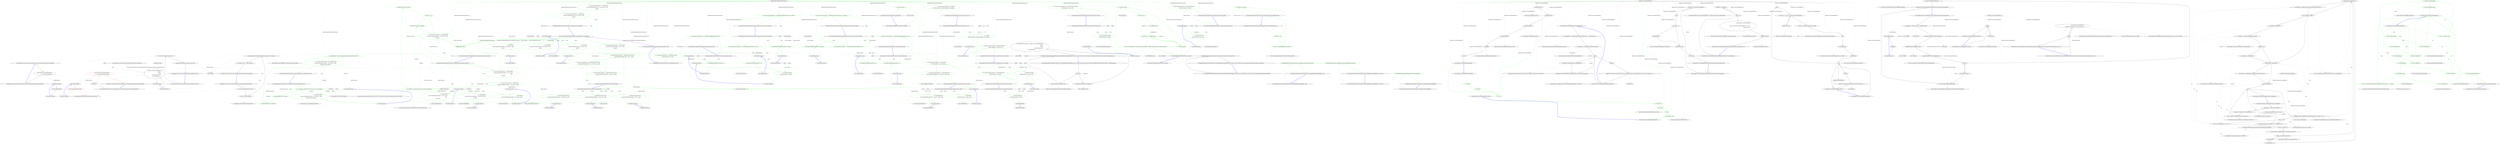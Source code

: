 digraph  {
n0 [cluster="HangFire.Core.Tests.States.ProcessingStateFacts.Ctor_ThrowsAnException_WhenServerNameIsNull()", label="Entry HangFire.Core.Tests.States.ProcessingStateFacts.Ctor_ThrowsAnException_WhenServerNameIsNull()", span="10-10"];
n1 [cluster="HangFire.Core.Tests.States.ProcessingStateFacts.Ctor_ThrowsAnException_WhenServerNameIsNull()", label="Assert.Throws<ArgumentNullException>(\r\n                () => new ProcessingState(null))", span="12-13"];
n2 [cluster="HangFire.Core.Tests.States.ProcessingStateFacts.Ctor_ThrowsAnException_WhenServerNameIsNull()", label="Exit HangFire.Core.Tests.States.ProcessingStateFacts.Ctor_ThrowsAnException_WhenServerNameIsNull()", span="10-10"];
n3 [cluster="Unk.>", label="Entry Unk.>", span=""];
n4 [cluster="lambda expression", label="Entry lambda expression", span="13-13"];
n5 [cluster="lambda expression", label="new ProcessingState(null)", span="13-13"];
n6 [cluster="lambda expression", label="Exit lambda expression", span="13-13"];
n7 [cluster="HangFire.States.ProcessingState.ProcessingState(string)", label="Entry HangFire.States.ProcessingState.ProcessingState(string)", span="26-26"];
n8 [cluster="HangFire.Core.Tests.States.ProcessingStateFacts.Ctor_ThrowsAnException_WhenServerNameIsEmpty()", label="Entry HangFire.Core.Tests.States.ProcessingStateFacts.Ctor_ThrowsAnException_WhenServerNameIsEmpty()", span="17-17"];
n9 [cluster="HangFire.Core.Tests.States.ProcessingStateFacts.Ctor_ThrowsAnException_WhenServerNameIsEmpty()", color=red, community=0, label="4: Assert.Throws<ArgumentNullException>(\r\n                () => new ProcessingState(String.Empty))", span="19-20"];
n10 [cluster="HangFire.Core.Tests.States.ProcessingStateFacts.Ctor_ThrowsAnException_WhenServerNameIsEmpty()", label="Exit HangFire.Core.Tests.States.ProcessingStateFacts.Ctor_ThrowsAnException_WhenServerNameIsEmpty()", span="17-17"];
n11 [cluster="lambda expression", label="Entry lambda expression", span="20-20"];
n12 [cluster="lambda expression", color=red, community=0, label="4: new ProcessingState(String.Empty)", span="20-20"];
n13 [cluster="lambda expression", label="Exit lambda expression", span="20-20"];
n14 [cluster="HangFire.Core.Tests.States.ProcessingStateFacts.StateName_IsCorrect()", label="Entry HangFire.Core.Tests.States.ProcessingStateFacts.StateName_IsCorrect()", span="24-24"];
n15 [cluster="HangFire.Core.Tests.States.ProcessingStateFacts.StateName_IsCorrect()", label="var state = new ProcessingState(''Server1'')", span="26-26"];
n16 [cluster="HangFire.Core.Tests.States.ProcessingStateFacts.StateName_IsCorrect()", label="Assert.Equal(ProcessingState.StateName, state.Name)", span="27-27"];
n17 [cluster="HangFire.Core.Tests.States.ProcessingStateFacts.StateName_IsCorrect()", label="Exit HangFire.Core.Tests.States.ProcessingStateFacts.StateName_IsCorrect()", span="24-24"];
n18 [cluster="Unk.Equal", label="Entry Unk.Equal", span=""];
n19 [cluster="HangFire.Core.Tests.States.ProcessingStateFacts.SerializeData_ReturnsCorrectData()", label="Entry HangFire.Core.Tests.States.ProcessingStateFacts.SerializeData_ReturnsCorrectData()", span="31-31"];
n20 [cluster="HangFire.Core.Tests.States.ProcessingStateFacts.SerializeData_ReturnsCorrectData()", label="var state = new ProcessingState(''Server1'')", span="33-33"];
n21 [cluster="HangFire.Core.Tests.States.ProcessingStateFacts.SerializeData_ReturnsCorrectData()", label="var data = state.SerializeData()", span="35-35"];
n22 [cluster="HangFire.Core.Tests.States.ProcessingStateFacts.SerializeData_ReturnsCorrectData()", label="Assert.Equal(JobHelper.ToStringTimestamp(state.StartedAt), data[''StartedAt''])", span="37-37"];
n23 [cluster="HangFire.Core.Tests.States.ProcessingStateFacts.SerializeData_ReturnsCorrectData()", label="Assert.Equal(''Server1'', state.ServerName)", span="38-38"];
n25 [cluster="HangFire.States.ProcessingState.SerializeData()", label="Entry HangFire.States.ProcessingState.SerializeData()", span="39-39"];
n26 [cluster="HangFire.Common.JobHelper.ToStringTimestamp(System.DateTime)", label="Entry HangFire.Common.JobHelper.ToStringTimestamp(System.DateTime)", span="50-50"];
n24 [cluster="HangFire.Core.Tests.States.ProcessingStateFacts.SerializeData_ReturnsCorrectData()", label="Exit HangFire.Core.Tests.States.ProcessingStateFacts.SerializeData_ReturnsCorrectData()", span="31-31"];
m0_38 [cluster="System.Threading.Thread.Join()", file="PrefetchJobFetcher.cs", label="Entry System.Threading.Thread.Join()", span="0-0"];
m0_18 [cluster="System.Threading.ManualResetEventSlim.Reset()", file="PrefetchJobFetcher.cs", label="Entry System.Threading.ManualResetEventSlim.Reset()", span="0-0"];
m0_8 [cluster="System.Threading.Thread.Start()", file="PrefetchJobFetcher.cs", label="Entry System.Threading.Thread.Start()", span="0-0"];
m0_17 [cluster="System.Collections.Concurrent.BlockingCollection<T>.Take(System.Threading.CancellationToken)", file="PrefetchJobFetcher.cs", label="Entry System.Collections.Concurrent.BlockingCollection<T>.Take(System.Threading.CancellationToken)", span="0-0"];
m0_53 [cluster="HangFire.States.StateMachine.ChangeState(string, HangFire.States.JobState, params string[])", file="PrefetchJobFetcher.cs", label="Entry HangFire.States.StateMachine.ChangeState(string, HangFire.States.JobState, params string[])", span="57-57"];
m0_42 [cluster="System.Threading.CancellationTokenSource.Dispose()", file="PrefetchJobFetcher.cs", label="Entry System.Threading.CancellationTokenSource.Dispose()", span="0-0"];
m0_6 [cluster="System.Threading.Thread.Thread(System.Threading.ThreadStart)", file="PrefetchJobFetcher.cs", label="Entry System.Threading.Thread.Thread(System.Threading.ThreadStart)", span="0-0"];
m0_7 [cluster="string.Format(string, object)", file="PrefetchJobFetcher.cs", label="Entry string.Format(string, object)", span="0-0"];
m0_26 [cluster="System.Threading.CancellationTokenSource.Cancel()", file="PrefetchJobFetcher.cs", label="Entry System.Threading.CancellationTokenSource.Cancel()", span="0-0"];
m0_52 [cluster="HangFire.States.StateMachine.StateMachine(IRedisClient)", file="PrefetchJobFetcher.cs", label="Entry HangFire.States.StateMachine.StateMachine(IRedisClient)", span="31-31"];
m0_27 [cluster="HangFire.Server.PrefetchJobFetcher.Dispose()", file="PrefetchJobFetcher.cs", label="Entry HangFire.Server.PrefetchJobFetcher.Dispose()", span="79-79"];
m0_28 [cluster="HangFire.Server.PrefetchJobFetcher.Dispose()", color=green, community=0, file="PrefetchJobFetcher.cs", label="16: !_stopSent", span="81-81"];
m0_29 [cluster="HangFire.Server.PrefetchJobFetcher.Dispose()", color=green, community=0, file="PrefetchJobFetcher.cs", label="12: SendStop()", span="83-83"];
m0_30 [cluster="HangFire.Server.PrefetchJobFetcher.Dispose()", color=green, community=0, file="PrefetchJobFetcher.cs", label="12: _cts != null", span="86-86"];
m0_31 [cluster="HangFire.Server.PrefetchJobFetcher.Dispose()", file="PrefetchJobFetcher.cs", label="_prefetchThread.Join()", span="88-88"];
m0_32 [cluster="HangFire.Server.PrefetchJobFetcher.Dispose()", file="PrefetchJobFetcher.cs", label="RequeuePrefetched()", span="90-90"];
m0_33 [cluster="HangFire.Server.PrefetchJobFetcher.Dispose()", file="PrefetchJobFetcher.cs", label="_innerFetcher.Dispose()", span="92-92"];
m0_34 [cluster="HangFire.Server.PrefetchJobFetcher.Dispose()", file="PrefetchJobFetcher.cs", label="_jobIsReady.Dispose()", span="94-94"];
m0_35 [cluster="HangFire.Server.PrefetchJobFetcher.Dispose()", file="PrefetchJobFetcher.cs", label="_cts.Dispose()", span="95-95"];
m0_36 [cluster="HangFire.Server.PrefetchJobFetcher.Dispose()", file="PrefetchJobFetcher.cs", label="_cts = null", span="96-96"];
m0_37 [cluster="HangFire.Server.PrefetchJobFetcher.Dispose()", file="PrefetchJobFetcher.cs", label="Exit HangFire.Server.PrefetchJobFetcher.Dispose()", span="79-79"];
m0_70 [cluster="HangFire.Server.JobFetcher.DequeueJob(System.Threading.CancellationToken)", file="PrefetchJobFetcher.cs", label="Entry HangFire.Server.JobFetcher.DequeueJob(System.Threading.CancellationToken)", span="26-26"];
m0_72 [cluster="System.Threading.ManualResetEventSlim.Set()", file="PrefetchJobFetcher.cs", label="Entry System.Threading.ManualResetEventSlim.Set()", span="0-0"];
m0_0 [cluster="HangFire.Server.PrefetchJobFetcher.PrefetchJobFetcher(HangFire.Server.JobFetcher, int)", file="PrefetchJobFetcher.cs", label="Entry HangFire.Server.PrefetchJobFetcher.PrefetchJobFetcher(HangFire.Server.JobFetcher, int)", span="27-27"];
m0_1 [cluster="HangFire.Server.PrefetchJobFetcher.PrefetchJobFetcher(HangFire.Server.JobFetcher, int)", file="PrefetchJobFetcher.cs", label="_innerFetcher = innerFetcher", span="29-29"];
m0_2 [cluster="HangFire.Server.PrefetchJobFetcher.PrefetchJobFetcher(HangFire.Server.JobFetcher, int)", file="PrefetchJobFetcher.cs", label="_count = count", span="30-30"];
m0_3 [cluster="HangFire.Server.PrefetchJobFetcher.PrefetchJobFetcher(HangFire.Server.JobFetcher, int)", file="PrefetchJobFetcher.cs", label="_prefetchThread = new Thread(Prefetch)\r\n                {\r\n                    Name = String.Format(''HangFire.Prefetch.{0}'', ''queue''),\r\n                    IsBackground = true\r\n                }", span="32-36"];
m0_4 [cluster="HangFire.Server.PrefetchJobFetcher.PrefetchJobFetcher(HangFire.Server.JobFetcher, int)", file="PrefetchJobFetcher.cs", label="_prefetchThread.Start()", span="37-37"];
m0_5 [cluster="HangFire.Server.PrefetchJobFetcher.PrefetchJobFetcher(HangFire.Server.JobFetcher, int)", file="PrefetchJobFetcher.cs", label="Exit HangFire.Server.PrefetchJobFetcher.PrefetchJobFetcher(HangFire.Server.JobFetcher, int)", span="27-27"];
m0_39 [cluster="HangFire.Server.PrefetchJobFetcher.RequeuePrefetched()", file="PrefetchJobFetcher.cs", label="Entry HangFire.Server.PrefetchJobFetcher.RequeuePrefetched()", span="100-100"];
m0_43 [cluster="HangFire.Server.PrefetchJobFetcher.RequeuePrefetched()", file="PrefetchJobFetcher.cs", label="var enqueuedState = new EnqueuedState(''Re-queue prefetched job.'', _innerFetcher.Queue)", span="104-104"];
m0_44 [cluster="HangFire.Server.PrefetchJobFetcher.RequeuePrefetched()", file="PrefetchJobFetcher.cs", label="var stateMachine = new StateMachine(_innerFetcher.Redis)", span="105-105"];
m0_45 [cluster="HangFire.Server.PrefetchJobFetcher.RequeuePrefetched()", file="PrefetchJobFetcher.cs", label=_items, span="107-107"];
m0_47 [cluster="HangFire.Server.PrefetchJobFetcher.RequeuePrefetched()", file="PrefetchJobFetcher.cs", label="JobFetcher.RemoveFromFetchedQueue(_innerFetcher.Redis, payload.Id, _innerFetcher.Queue)", span="110-110"];
m0_49 [cluster="HangFire.Server.PrefetchJobFetcher.RequeuePrefetched()", file="PrefetchJobFetcher.cs", label="_logger.Error(''An exception occured while trying to re-queue prefetched jobs. Some prefetched jobs may remain in the dequeue list.'', ex)", span="115-115"];
m0_46 [cluster="HangFire.Server.PrefetchJobFetcher.RequeuePrefetched()", file="PrefetchJobFetcher.cs", label="stateMachine.ChangeState(payload.Id, enqueuedState)", span="109-109"];
m0_48 [cluster="HangFire.Server.PrefetchJobFetcher.RequeuePrefetched()", file="PrefetchJobFetcher.cs", label=Exception, span="113-113"];
m0_50 [cluster="HangFire.Server.PrefetchJobFetcher.RequeuePrefetched()", file="PrefetchJobFetcher.cs", label="Exit HangFire.Server.PrefetchJobFetcher.RequeuePrefetched()", span="100-100"];
m0_56 [cluster="HangFire.Server.PrefetchJobFetcher.Prefetch()", file="PrefetchJobFetcher.cs", label="Entry HangFire.Server.PrefetchJobFetcher.Prefetch()", span="119-119"];
m0_58 [cluster="HangFire.Server.PrefetchJobFetcher.Prefetch()", file="PrefetchJobFetcher.cs", label=_items, span="125-125"];
m0_59 [cluster="HangFire.Server.PrefetchJobFetcher.Prefetch()", file="PrefetchJobFetcher.cs", label="_items.Count >= _count && !_cts.Token.IsCancellationRequested", span="127-127"];
m0_60 [cluster="HangFire.Server.PrefetchJobFetcher.Prefetch()", file="PrefetchJobFetcher.cs", label="Monitor.Wait(_items)", span="129-129"];
m0_61 [cluster="HangFire.Server.PrefetchJobFetcher.Prefetch()", file="PrefetchJobFetcher.cs", label="var payload = _innerFetcher.DequeueJob(_cts.Token)", span="133-133"];
m0_62 [cluster="HangFire.Server.PrefetchJobFetcher.Prefetch()", file="PrefetchJobFetcher.cs", label=_items, span="135-135"];
m0_63 [cluster="HangFire.Server.PrefetchJobFetcher.Prefetch()", file="PrefetchJobFetcher.cs", label="_items.Add(payload)", span="137-137"];
m0_64 [cluster="HangFire.Server.PrefetchJobFetcher.Prefetch()", file="PrefetchJobFetcher.cs", label="_jobIsReady.Set()", span="139-139"];
m0_67 [cluster="HangFire.Server.PrefetchJobFetcher.Prefetch()", file="PrefetchJobFetcher.cs", label="_logger.Fatal(''Unexpected exception caught. Jobs will not be fetched.'', ex)", span="148-148"];
m0_57 [cluster="HangFire.Server.PrefetchJobFetcher.Prefetch()", file="PrefetchJobFetcher.cs", label=true, span="123-123"];
m0_66 [cluster="HangFire.Server.PrefetchJobFetcher.Prefetch()", file="PrefetchJobFetcher.cs", label=Exception, span="146-146"];
m0_65 [cluster="HangFire.Server.PrefetchJobFetcher.Prefetch()", file="PrefetchJobFetcher.cs", label=OperationCanceledException, span="143-143"];
m0_68 [cluster="HangFire.Server.PrefetchJobFetcher.Prefetch()", file="PrefetchJobFetcher.cs", label="Exit HangFire.Server.PrefetchJobFetcher.Prefetch()", span="119-119"];
m0_9 [cluster="HangFire.Server.PrefetchJobFetcher.DequeueJob(System.Threading.CancellationToken)", file="PrefetchJobFetcher.cs", label="Entry HangFire.Server.PrefetchJobFetcher.DequeueJob(System.Threading.CancellationToken)", span="50-50"];
m0_10 [cluster="HangFire.Server.PrefetchJobFetcher.DequeueJob(System.Threading.CancellationToken)", file="PrefetchJobFetcher.cs", label="var payload = _items.Take(cancellationToken)", span="52-52"];
m0_11 [cluster="HangFire.Server.PrefetchJobFetcher.DequeueJob(System.Threading.CancellationToken)", file="PrefetchJobFetcher.cs", label=_items, span="54-54"];
m0_12 [cluster="HangFire.Server.PrefetchJobFetcher.DequeueJob(System.Threading.CancellationToken)", file="PrefetchJobFetcher.cs", label="_items.Count == 0", span="56-56"];
m0_13 [cluster="HangFire.Server.PrefetchJobFetcher.DequeueJob(System.Threading.CancellationToken)", file="PrefetchJobFetcher.cs", label="_jobIsReady.Reset()", span="58-58"];
m0_14 [cluster="HangFire.Server.PrefetchJobFetcher.DequeueJob(System.Threading.CancellationToken)", file="PrefetchJobFetcher.cs", label="Monitor.Pulse(_items)", span="61-61"];
m0_15 [cluster="HangFire.Server.PrefetchJobFetcher.DequeueJob(System.Threading.CancellationToken)", file="PrefetchJobFetcher.cs", label="return payload;", span="64-64"];
m0_16 [cluster="HangFire.Server.PrefetchJobFetcher.DequeueJob(System.Threading.CancellationToken)", file="PrefetchJobFetcher.cs", label="Exit HangFire.Server.PrefetchJobFetcher.DequeueJob(System.Threading.CancellationToken)", span="50-50"];
m0_51 [cluster="HangFire.States.EnqueuedState.EnqueuedState(string, string)", file="PrefetchJobFetcher.cs", label="Entry HangFire.States.EnqueuedState.EnqueuedState(string, string)", span="10-10"];
m0_54 [cluster="HangFire.Server.JobFetcher.RemoveFromFetchedQueue(IRedisClient, string, string)", file="PrefetchJobFetcher.cs", label="Entry HangFire.Server.JobFetcher.RemoveFromFetchedQueue(IRedisClient, string, string)", span="86-86"];
m0_20 [cluster="HangFire.Server.PrefetchJobFetcher.SendStop()", file="PrefetchJobFetcher.cs", label="Entry HangFire.Server.PrefetchJobFetcher.SendStop()", span="67-67"];
m0_21 [cluster="HangFire.Server.PrefetchJobFetcher.SendStop()", color=green, community=0, file="PrefetchJobFetcher.cs", label="12: _stopSent = true", span="69-69"];
m0_22 [cluster="HangFire.Server.PrefetchJobFetcher.SendStop()", color=green, community=0, file="PrefetchJobFetcher.cs", label="39: _cts.Cancel()", span="71-71"];
m0_23 [cluster="HangFire.Server.PrefetchJobFetcher.SendStop()", color=green, community=0, file="PrefetchJobFetcher.cs", label="12: _items", span="73-73"];
m0_24 [cluster="HangFire.Server.PrefetchJobFetcher.SendStop()", color=green, community=0, file="PrefetchJobFetcher.cs", label="39: Monitor.Pulse(_items)", span="75-75"];
m0_25 [cluster="HangFire.Server.PrefetchJobFetcher.SendStop()", file="PrefetchJobFetcher.cs", label="Exit HangFire.Server.PrefetchJobFetcher.SendStop()", span="67-67"];
m0_71 [cluster="System.Collections.Concurrent.BlockingCollection<T>.Add(T)", file="PrefetchJobFetcher.cs", label="Entry System.Collections.Concurrent.BlockingCollection<T>.Add(T)", span="0-0"];
m0_73 [cluster="Unk.Fatal", file="PrefetchJobFetcher.cs", label="Entry Unk.Fatal", span=""];
m0_40 [cluster="HangFire.Server.JobFetcher.Dispose()", file="PrefetchJobFetcher.cs", label="Entry HangFire.Server.JobFetcher.Dispose()", span="81-81"];
m0_69 [cluster="System.Threading.Monitor.Wait(object)", file="PrefetchJobFetcher.cs", label="Entry System.Threading.Monitor.Wait(object)", span="0-0"];
m0_55 [cluster="Unk.Error", file="PrefetchJobFetcher.cs", label="Entry Unk.Error", span=""];
m0_19 [cluster="System.Threading.Monitor.Pulse(object)", file="PrefetchJobFetcher.cs", label="Entry System.Threading.Monitor.Pulse(object)", span="0-0"];
m0_41 [cluster="System.Threading.ManualResetEventSlim.Dispose()", file="PrefetchJobFetcher.cs", label="Entry System.Threading.ManualResetEventSlim.Dispose()", span="0-0"];
m0_74 [file="PrefetchJobFetcher.cs", label="HangFire.Server.PrefetchJobFetcher", span=""];
m1_29 [cluster="System.InvalidOperationException.InvalidOperationException()", file="PrioritizedJobFetcher.cs", label="Entry System.InvalidOperationException.InvalidOperationException()", span="0-0"];
m1_4 [cluster="HangFire.Server.PrefetchJobFetcher.PrefetchJobFetcher(HangFire.Server.JobFetcher, int)", file="PrioritizedJobFetcher.cs", label="Entry HangFire.Server.PrefetchJobFetcher.PrefetchJobFetcher(HangFire.Server.JobFetcher, int)", span="25-25"];
m1_6 [cluster="System.Collections.Generic.List<T>.Add(T)", file="PrioritizedJobFetcher.cs", label="Entry System.Collections.Generic.List<T>.Add(T)", span="0-0"];
m1_23 [cluster="Unk.ToList", file="PrioritizedJobFetcher.cs", label="Entry Unk.ToList", span=""];
m1_26 [cluster="Unk.WaitAny", file="PrioritizedJobFetcher.cs", label="Entry Unk.WaitAny", span=""];
m1_27 [cluster="System.Threading.CancellationToken.ThrowIfCancellationRequested()", file="PrioritizedJobFetcher.cs", label="Entry System.Threading.CancellationToken.ThrowIfCancellationRequested()", span="0-0"];
m1_0 [cluster="HangFire.Server.PrioritizedJobFetcher.PrioritizedJobFetcher(IRedisClientsManager, System.Collections.Generic.IEnumerable<string>, int)", file="PrioritizedJobFetcher.cs", label="Entry HangFire.Server.PrioritizedJobFetcher.PrioritizedJobFetcher(IRedisClientsManager, System.Collections.Generic.IEnumerable<string>, int)", span="13-13"];
m1_1 [cluster="HangFire.Server.PrioritizedJobFetcher.PrioritizedJobFetcher(IRedisClientsManager, System.Collections.Generic.IEnumerable<string>, int)", file="PrioritizedJobFetcher.cs", label=queues, span="17-17"];
m1_2 [cluster="HangFire.Server.PrioritizedJobFetcher.PrioritizedJobFetcher(IRedisClientsManager, System.Collections.Generic.IEnumerable<string>, int)", file="PrioritizedJobFetcher.cs", label="_fetchers.Add(new PrefetchJobFetcher(\r\n                    new JobFetcher(redisManager, queue), prefetchCount))", span="19-20"];
m1_3 [cluster="HangFire.Server.PrioritizedJobFetcher.PrioritizedJobFetcher(IRedisClientsManager, System.Collections.Generic.IEnumerable<string>, int)", file="PrioritizedJobFetcher.cs", label="Exit HangFire.Server.PrioritizedJobFetcher.PrioritizedJobFetcher(IRedisClientsManager, System.Collections.Generic.IEnumerable<string>, int)", span="13-13"];
m1_12 [cluster="HangFire.Server.PrioritizedJobFetcher.DequeueJob(System.Threading.CancellationToken)", file="PrioritizedJobFetcher.cs", label="Entry HangFire.Server.PrioritizedJobFetcher.DequeueJob(System.Threading.CancellationToken)", span="32-32"];
m1_13 [cluster="HangFire.Server.PrioritizedJobFetcher.DequeueJob(System.Threading.CancellationToken)", file="PrioritizedJobFetcher.cs", label="var waitHandles = _fetchers.Select(x => x.JobIsReady).ToList()", span="34-34"];
m1_14 [cluster="HangFire.Server.PrioritizedJobFetcher.DequeueJob(System.Threading.CancellationToken)", file="PrioritizedJobFetcher.cs", label="waitHandles.Add(cancellationToken.WaitHandle)", span="35-35"];
m1_15 [cluster="HangFire.Server.PrioritizedJobFetcher.DequeueJob(System.Threading.CancellationToken)", file="PrioritizedJobFetcher.cs", label="WaitHandle.WaitAny(waitHandles.ToArray())", span="37-37"];
m1_16 [cluster="HangFire.Server.PrioritizedJobFetcher.DequeueJob(System.Threading.CancellationToken)", file="PrioritizedJobFetcher.cs", label="cancellationToken.ThrowIfCancellationRequested()", span="39-39"];
m1_17 [cluster="HangFire.Server.PrioritizedJobFetcher.DequeueJob(System.Threading.CancellationToken)", file="PrioritizedJobFetcher.cs", label=_fetchers, span="41-41"];
m1_19 [cluster="HangFire.Server.PrioritizedJobFetcher.DequeueJob(System.Threading.CancellationToken)", file="PrioritizedJobFetcher.cs", label="return fetcher.DequeueJob(cancellationToken);", span="45-45"];
m1_18 [cluster="HangFire.Server.PrioritizedJobFetcher.DequeueJob(System.Threading.CancellationToken)", file="PrioritizedJobFetcher.cs", label="fetcher.PrefetchedCount > 0", span="43-43"];
m1_20 [cluster="HangFire.Server.PrioritizedJobFetcher.DequeueJob(System.Threading.CancellationToken)", file="PrioritizedJobFetcher.cs", label="throw new InvalidOperationException();", span="49-49"];
m1_21 [cluster="HangFire.Server.PrioritizedJobFetcher.DequeueJob(System.Threading.CancellationToken)", file="PrioritizedJobFetcher.cs", label="Exit HangFire.Server.PrioritizedJobFetcher.DequeueJob(System.Threading.CancellationToken)", span="32-32"];
m1_24 [cluster="Unk.Add", file="PrioritizedJobFetcher.cs", label="Entry Unk.Add", span=""];
m1_28 [cluster="HangFire.Server.PrefetchJobFetcher.DequeueJob(System.Threading.CancellationToken)", file="PrioritizedJobFetcher.cs", label="Entry HangFire.Server.PrefetchJobFetcher.DequeueJob(System.Threading.CancellationToken)", span="48-48"];
m1_25 [cluster="Unk.ToArray", file="PrioritizedJobFetcher.cs", label="Entry Unk.ToArray", span=""];
m1_30 [cluster="lambda expression", file="PrioritizedJobFetcher.cs", label="Entry lambda expression", span="34-34"];
m1_31 [cluster="lambda expression", file="PrioritizedJobFetcher.cs", label="x.JobIsReady", span="34-34"];
m1_32 [cluster="lambda expression", file="PrioritizedJobFetcher.cs", label="Exit lambda expression", span="34-34"];
m1_7 [cluster="HangFire.Server.PrioritizedJobFetcher.Dispose()", file="PrioritizedJobFetcher.cs", label="Entry HangFire.Server.PrioritizedJobFetcher.Dispose()", span="24-24"];
m1_8 [cluster="HangFire.Server.PrioritizedJobFetcher.Dispose()", file="PrioritizedJobFetcher.cs", label=_fetchers, span="26-26"];
m1_9 [cluster="HangFire.Server.PrioritizedJobFetcher.Dispose()", file="PrioritizedJobFetcher.cs", label="fetcher.Dispose()", span="28-28"];
m1_10 [cluster="HangFire.Server.PrioritizedJobFetcher.Dispose()", file="PrioritizedJobFetcher.cs", label="Exit HangFire.Server.PrioritizedJobFetcher.Dispose()", span="24-24"];
m1_11 [cluster="HangFire.Server.PrefetchJobFetcher.Dispose()", file="PrioritizedJobFetcher.cs", label="Entry HangFire.Server.PrefetchJobFetcher.Dispose()", span="65-65"];
m1_5 [cluster="HangFire.Server.JobFetcher.JobFetcher(IRedisClientsManager, string, System.TimeSpan?)", file="PrioritizedJobFetcher.cs", label="Entry HangFire.Server.JobFetcher.JobFetcher(IRedisClientsManager, string, System.TimeSpan?)", span="12-12"];
m1_22 [cluster="Unk.Select", file="PrioritizedJobFetcher.cs", label="Entry Unk.Select", span=""];
m1_33 [file="PrioritizedJobFetcher.cs", label="HangFire.Server.PrioritizedJobFetcher", span=""];
m2_34 [cluster="System.Collections.Generic.Dictionary<TKey, TValue>.ContainsKey(TKey)", file="ServerSteps.cs", label="Entry System.Collections.Generic.Dictionary<TKey, TValue>.ContainsKey(TKey)", span="0-0"];
m2_25 [cluster="System.Collections.Generic.List<T>.List()", file="ServerSteps.cs", label="Entry System.Collections.Generic.List<T>.List()", span="0-0"];
m2_27 [cluster="HangFire.Storage.IStorageConnection.GetAllItemsFromSet(string)", file="ServerSteps.cs", label="Entry HangFire.Storage.IStorageConnection.GetAllItemsFromSet(string)", span="55-55"];
m2_0 [cluster="HangFire.Web.Pages.RecurringJobsPage.RecurringJobsPage()", file="ServerSteps.cs", label="Entry HangFire.Web.Pages.RecurringJobsPage.RecurringJobsPage()", span="9-9"];
m2_1 [cluster="HangFire.Web.Pages.RecurringJobsPage.RecurringJobsPage()", file="ServerSteps.cs", label="RecurringJobs = new List<RecurringJobDto>()", span="11-11"];
m2_2 [cluster="HangFire.Web.Pages.RecurringJobsPage.RecurringJobsPage()", file="ServerSteps.cs", label="var connection = JobStorage.Current.GetConnection()", span="13-13"];
m2_3 [cluster="HangFire.Web.Pages.RecurringJobsPage.RecurringJobsPage()", file="ServerSteps.cs", label="var ids = connection.GetAllItemsFromSet(''recurring-jobs'')", span="15-15"];
m2_5 [cluster="HangFire.Web.Pages.RecurringJobsPage.RecurringJobsPage()", file="ServerSteps.cs", label="var hash = connection.GetAllEntriesFromHash(String.Format(''recurring-job:{0}'', id))", span="19-19"];
m2_18 [cluster="HangFire.Web.Pages.RecurringJobsPage.RecurringJobsPage()", file="ServerSteps.cs", label="var stateData = connection.GetStateData(dto.LastJobId)", span="49-49"];
m2_4 [cluster="HangFire.Web.Pages.RecurringJobsPage.RecurringJobsPage()", file="ServerSteps.cs", label=ids, span="17-17"];
m2_7 [cluster="HangFire.Web.Pages.RecurringJobsPage.RecurringJobsPage()", file="ServerSteps.cs", label="RecurringJobs.Add(new RecurringJobDto { Id = id, Removed = true })", span="23-23"];
m2_8 [cluster="HangFire.Web.Pages.RecurringJobsPage.RecurringJobsPage()", file="ServerSteps.cs", label="var dto = new RecurringJobDto { Id = id }", span="27-27"];
m2_6 [cluster="HangFire.Web.Pages.RecurringJobsPage.RecurringJobsPage()", file="ServerSteps.cs", label="hash == null", span="21-21"];
m2_9 [cluster="HangFire.Web.Pages.RecurringJobsPage.RecurringJobsPage()", file="ServerSteps.cs", label="dto.Cron = hash[''Cron'']", span="28-28"];
m2_10 [cluster="HangFire.Web.Pages.RecurringJobsPage.RecurringJobsPage()", file="ServerSteps.cs", label="var invocationData = JobHelper.FromJson<InvocationData>(hash[''Job''])", span="32-32"];
m2_14 [cluster="HangFire.Web.Pages.RecurringJobsPage.RecurringJobsPage()", file="ServerSteps.cs", label="hash.ContainsKey(''NextExecution'')", span="40-40"];
m2_15 [cluster="HangFire.Web.Pages.RecurringJobsPage.RecurringJobsPage()", file="ServerSteps.cs", label="dto.NextExecution = JobHelper.DeserializeDateTime(hash[''NextExecution''])", span="42-42"];
m2_16 [cluster="HangFire.Web.Pages.RecurringJobsPage.RecurringJobsPage()", file="ServerSteps.cs", label="hash.ContainsKey(''LastJobId'')", span="45-45"];
m2_17 [cluster="HangFire.Web.Pages.RecurringJobsPage.RecurringJobsPage()", file="ServerSteps.cs", label="dto.LastJobId = hash[''LastJobId'']", span="47-47"];
m2_21 [cluster="HangFire.Web.Pages.RecurringJobsPage.RecurringJobsPage()", file="ServerSteps.cs", label="hash.ContainsKey(''LastExecution'')", span="56-56"];
m2_22 [cluster="HangFire.Web.Pages.RecurringJobsPage.RecurringJobsPage()", file="ServerSteps.cs", label="dto.LastExecution = JobHelper.DeserializeDateTime(hash[''LastExecution''])", span="58-58"];
m2_11 [cluster="HangFire.Web.Pages.RecurringJobsPage.RecurringJobsPage()", file="ServerSteps.cs", label="dto.Job = invocationData.Deserialize()", span="33-33"];
m2_13 [cluster="HangFire.Web.Pages.RecurringJobsPage.RecurringJobsPage()", file="ServerSteps.cs", label="dto.LoadException = ex", span="37-37"];
m2_20 [cluster="HangFire.Web.Pages.RecurringJobsPage.RecurringJobsPage()", file="ServerSteps.cs", label="dto.LastJobState = stateData.Name", span="52-52"];
m2_23 [cluster="HangFire.Web.Pages.RecurringJobsPage.RecurringJobsPage()", file="ServerSteps.cs", label="RecurringJobs.Add(dto)", span="61-61"];
m2_12 [cluster="HangFire.Web.Pages.RecurringJobsPage.RecurringJobsPage()", file="ServerSteps.cs", label=JobLoadException, span="35-35"];
m2_19 [cluster="HangFire.Web.Pages.RecurringJobsPage.RecurringJobsPage()", file="ServerSteps.cs", label="stateData != null", span="50-50"];
m2_24 [cluster="HangFire.Web.Pages.RecurringJobsPage.RecurringJobsPage()", file="ServerSteps.cs", label="Exit HangFire.Web.Pages.RecurringJobsPage.RecurringJobsPage()", span="9-9"];
m2_31 [cluster="System.Collections.Generic.List<T>.Add(T)", file="ServerSteps.cs", label="Entry System.Collections.Generic.List<T>.Add(T)", span="0-0"];
m2_32 [cluster="HangFire.Common.JobHelper.FromJson<T>(string)", file="ServerSteps.cs", label="Entry HangFire.Common.JobHelper.FromJson<T>(string)", span="30-30"];
m2_33 [cluster="HangFire.Storage.InvocationData.Deserialize()", file="ServerSteps.cs", label="Entry HangFire.Storage.InvocationData.Deserialize()", span="38-38"];
m2_35 [cluster="HangFire.Common.JobHelper.DeserializeDateTime(string)", file="ServerSteps.cs", label="Entry HangFire.Common.JobHelper.DeserializeDateTime(string)", span="55-55"];
m2_29 [cluster="HangFire.Storage.IStorageConnection.GetAllEntriesFromHash(string)", file="ServerSteps.cs", label="Entry HangFire.Storage.IStorageConnection.GetAllEntriesFromHash(string)", span="64-64"];
m2_36 [cluster="HangFire.Storage.IStorageConnection.GetStateData(string)", file="ServerSteps.cs", label="Entry HangFire.Storage.IStorageConnection.GetStateData(string)", span="45-45"];
m2_30 [cluster="HangFire.Web.Pages.RecurringJobsPage.RecurringJobDto.RecurringJobDto()", file="ServerSteps.cs", label="Entry HangFire.Web.Pages.RecurringJobsPage.RecurringJobDto.RecurringJobDto()", span="68-68"];
m2_28 [cluster="string.Format(string, object)", file="ServerSteps.cs", label="Entry string.Format(string, object)", span="0-0"];
m2_26 [cluster="HangFire.JobStorage.GetConnection()", file="ServerSteps.cs", label="Entry HangFire.JobStorage.GetConnection()", span="56-56"];
m2_37 [file="ServerSteps.cs", label="HangFire.Web.Pages.RecurringJobsPage", span=""];
m3_6 [cluster="HangFire.Redis.RedisWriteOnlyTransaction.Dispose()", file="ServerWatchdog.feature.cs", label="Entry HangFire.Redis.RedisWriteOnlyTransaction.Dispose()", span="36-36"];
m3_7 [cluster="HangFire.Redis.RedisWriteOnlyTransaction.Dispose()", color=green, community=0, file="ServerWatchdog.feature.cs", label="4: _transaction.Dispose()", span="38-38"];
m3_8 [cluster="HangFire.Redis.RedisWriteOnlyTransaction.Dispose()", file="ServerWatchdog.feature.cs", label="Exit HangFire.Redis.RedisWriteOnlyTransaction.Dispose()", span="36-36"];
m3_128 [cluster="HangFire.Redis.RedisWriteOnlyTransaction.DecrementCounter(string, System.TimeSpan)", color=green, community=0, file="ServerWatchdog.feature.cs", label="4: _transaction.QueueCommand(x => x.ExpireEntryIn(RedisStorage.Prefix + key, expireIn))", span="152-152"];
m3_127 [cluster="HangFire.Redis.RedisWriteOnlyTransaction.DecrementCounter(string, System.TimeSpan)", color=green, community=0, file="ServerWatchdog.feature.cs", label="1: _transaction.QueueCommand(x => x.DecrementValue(RedisStorage.Prefix + key))", span="151-151"];
m3_126 [cluster="HangFire.Redis.RedisWriteOnlyTransaction.DecrementCounter(string, System.TimeSpan)", file="ServerWatchdog.feature.cs", label="Entry HangFire.Redis.RedisWriteOnlyTransaction.DecrementCounter(string, System.TimeSpan)", span="149-149"];
m3_129 [cluster="HangFire.Redis.RedisWriteOnlyTransaction.DecrementCounter(string, System.TimeSpan)", file="ServerWatchdog.feature.cs", label="Exit HangFire.Redis.RedisWriteOnlyTransaction.DecrementCounter(string, System.TimeSpan)", span="149-149"];
m3_5 [cluster="System.ArgumentNullException.ArgumentNullException(string)", file="ServerWatchdog.feature.cs", label="Entry System.ArgumentNullException.ArgumentNullException(string)", span="0-0"];
m3_90 [cluster="Unk.EnqueueItemOnList", file="ServerWatchdog.feature.cs", label="Entry Unk.EnqueueItemOnList", span=""];
m3_65 [cluster="System.Collections.Generic.Dictionary<TKey, TValue>.Add(TKey, TValue)", file="ServerWatchdog.feature.cs", label="Entry System.Collections.Generic.Dictionary<TKey, TValue>.Add(TKey, TValue)", span="0-0"];
m3_156 [cluster="HangFire.Redis.RedisWriteOnlyTransaction.InsertToList(string, string)", file="ServerWatchdog.feature.cs", label="Entry HangFire.Redis.RedisWriteOnlyTransaction.InsertToList(string, string)", span="173-173"];
m3_157 [cluster="HangFire.Redis.RedisWriteOnlyTransaction.InsertToList(string, string)", color=green, community=0, file="ServerWatchdog.feature.cs", label="39: _transaction.QueueCommand(x => x.EnqueueItemOnList(\r\n                RedisStorage.Prefix + key, value))", span="175-176"];
m3_158 [cluster="HangFire.Redis.RedisWriteOnlyTransaction.InsertToList(string, string)", file="ServerWatchdog.feature.cs", label="Exit HangFire.Redis.RedisWriteOnlyTransaction.InsertToList(string, string)", span="173-173"];
m3_78 [cluster="Unk.SetRangeInHash", file="ServerWatchdog.feature.cs", label="Entry Unk.SetRangeInHash", span=""];
m3_111 [cluster="HangFire.Redis.RedisWriteOnlyTransaction.IncrementCounter(string, System.TimeSpan)", color=green, community=0, file="ServerWatchdog.feature.cs", label="32: _transaction.QueueCommand(x => x.ExpireEntryIn(RedisStorage.Prefix + key, expireIn))", span="141-141"];
m3_110 [cluster="HangFire.Redis.RedisWriteOnlyTransaction.IncrementCounter(string, System.TimeSpan)", color=green, community=0, file="ServerWatchdog.feature.cs", label="38: _transaction.QueueCommand(x => x.IncrementValue(RedisStorage.Prefix + key))", span="140-140"];
m3_109 [cluster="HangFire.Redis.RedisWriteOnlyTransaction.IncrementCounter(string, System.TimeSpan)", file="ServerWatchdog.feature.cs", label="Entry HangFire.Redis.RedisWriteOnlyTransaction.IncrementCounter(string, System.TimeSpan)", span="138-138"];
m3_112 [cluster="HangFire.Redis.RedisWriteOnlyTransaction.IncrementCounter(string, System.TimeSpan)", file="ServerWatchdog.feature.cs", label="Exit HangFire.Redis.RedisWriteOnlyTransaction.IncrementCounter(string, System.TimeSpan)", span="138-138"];
m3_169 [cluster="HangFire.Redis.RedisWriteOnlyTransaction.TrimList(string, int, int)", file="ServerWatchdog.feature.cs", label="Entry HangFire.Redis.RedisWriteOnlyTransaction.TrimList(string, int, int)", span="185-185"];
m3_170 [cluster="HangFire.Redis.RedisWriteOnlyTransaction.TrimList(string, int, int)", color=green, community=0, file="ServerWatchdog.feature.cs", label="10: _transaction.QueueCommand(x => x.TrimList(\r\n                RedisStorage.Prefix + key, keepStartingFrom, keepEndingAt))", span="188-189"];
m3_171 [cluster="HangFire.Redis.RedisWriteOnlyTransaction.TrimList(string, int, int)", file="ServerWatchdog.feature.cs", label="Exit HangFire.Redis.RedisWriteOnlyTransaction.TrimList(string, int, int)", span="185-185"];
m3_55 [cluster="HangFire.Redis.RedisWriteOnlyTransaction.SetJobState(string, HangFire.States.State)", color=green, community=0, file="ServerWatchdog.feature.cs", label="2: _transaction.QueueCommand(x => x.RemoveEntry(\r\n                String.Format(RedisStorage.Prefix + ''job:{0}:state'', jobId)))", span="94-95"];
m3_54 [cluster="HangFire.Redis.RedisWriteOnlyTransaction.SetJobState(string, HangFire.States.State)", color=green, community=0, file="ServerWatchdog.feature.cs", label="32: _transaction.QueueCommand(x => x.SetEntryInHash(\r\n                String.Format(RedisStorage.Prefix + ''job:{0}'', jobId),\r\n                ''State'',\r\n                state.Name))", span="89-92"];
m3_53 [cluster="HangFire.Redis.RedisWriteOnlyTransaction.SetJobState(string, HangFire.States.State)", file="ServerWatchdog.feature.cs", label="Entry HangFire.Redis.RedisWriteOnlyTransaction.SetJobState(string, HangFire.States.State)", span="87-87"];
m3_56 [cluster="HangFire.Redis.RedisWriteOnlyTransaction.SetJobState(string, HangFire.States.State)", color=green, community=0, file="ServerWatchdog.feature.cs", label="2: var storedData = new Dictionary<string, string>(state.SerializeData())", span="97-97"];
m3_57 [cluster="HangFire.Redis.RedisWriteOnlyTransaction.SetJobState(string, HangFire.States.State)", color=green, community=0, file="ServerWatchdog.feature.cs", label="2: storedData.Add(''State'', state.Name)", span="98-98"];
m3_59 [cluster="HangFire.Redis.RedisWriteOnlyTransaction.SetJobState(string, HangFire.States.State)", color=green, community=0, file="ServerWatchdog.feature.cs", label="2: storedData.Add(''Reason'', state.Reason)", span="102-102"];
m3_60 [cluster="HangFire.Redis.RedisWriteOnlyTransaction.SetJobState(string, HangFire.States.State)", color=green, community=0, file="ServerWatchdog.feature.cs", label="2: _transaction.QueueCommand(x => x.SetRangeInHash(\r\n                String.Format(RedisStorage.Prefix + ''job:{0}:state'', jobId),\r\n                storedData))", span="105-107"];
m3_58 [cluster="HangFire.Redis.RedisWriteOnlyTransaction.SetJobState(string, HangFire.States.State)", color=green, community=0, file="ServerWatchdog.feature.cs", label="2: state.Reason != null", span="100-100"];
m3_61 [cluster="HangFire.Redis.RedisWriteOnlyTransaction.SetJobState(string, HangFire.States.State)", color=green, community=0, file="ServerWatchdog.feature.cs", label="2: AddJobState(jobId, state)", span="109-109"];
m3_62 [cluster="HangFire.Redis.RedisWriteOnlyTransaction.SetJobState(string, HangFire.States.State)", file="ServerWatchdog.feature.cs", label="Exit HangFire.Redis.RedisWriteOnlyTransaction.SetJobState(string, HangFire.States.State)", span="87-87"];
m3_70 [cluster="Unk.SetEntryInHash", file="ServerWatchdog.feature.cs", label="Entry Unk.SetEntryInHash", span=""];
m3_98 [cluster="Unk.AddItemToSet", file="ServerWatchdog.feature.cs", label="Entry Unk.AddItemToSet", span=""];
m3_30 [cluster="string.Format(string, object)", file="ServerWatchdog.feature.cs", label="Entry string.Format(string, object)", span="0-0"];
m3_74 [cluster="Unk.RemoveEntry", file="ServerWatchdog.feature.cs", label="Entry Unk.RemoveEntry", span=""];
m3_108 [cluster="Unk.IncrementValue", file="ServerWatchdog.feature.cs", label="Entry Unk.IncrementValue", span=""];
m3_38 [cluster="HangFire.Redis.RedisWriteOnlyTransaction.PersistJob(string)", file="ServerWatchdog.feature.cs", label="Entry HangFire.Redis.RedisWriteOnlyTransaction.PersistJob(string)", span="77-77"];
m3_39 [cluster="HangFire.Redis.RedisWriteOnlyTransaction.PersistJob(string)", color=green, community=0, file="ServerWatchdog.feature.cs", label="3: _transaction.QueueCommand(x => ((IRedisNativeClient)x).Persist(\r\n                String.Format(RedisStorage.Prefix + ''job:{0}'', jobId)))", span="79-80"];
m3_40 [cluster="HangFire.Redis.RedisWriteOnlyTransaction.PersistJob(string)", color=green, community=0, file="ServerWatchdog.feature.cs", label="2: _transaction.QueueCommand(x => ((IRedisNativeClient)x).Persist(\r\n                String.Format(RedisStorage.Prefix + ''job:{0}:history'', jobId)))", span="81-82"];
m3_41 [cluster="HangFire.Redis.RedisWriteOnlyTransaction.PersistJob(string)", color=green, community=0, file="ServerWatchdog.feature.cs", label="2: _transaction.QueueCommand(x => ((IRedisNativeClient)x).Persist(\r\n                String.Format(RedisStorage.Prefix + ''job:{0}:state'', jobId)))", span="83-84"];
m3_42 [cluster="HangFire.Redis.RedisWriteOnlyTransaction.PersistJob(string)", file="ServerWatchdog.feature.cs", label="Exit HangFire.Redis.RedisWriteOnlyTransaction.PersistJob(string)", span="77-77"];
m3_31 [cluster="Unk.ExpireEntryIn", file="ServerWatchdog.feature.cs", label="Entry Unk.ExpireEntryIn", span=""];
m3_142 [cluster="Unk.AddItemToSortedSet", file="ServerWatchdog.feature.cs", label="Entry Unk.AddItemToSortedSet", span=""];
m3_119 [cluster="HangFire.Redis.RedisWriteOnlyTransaction.DecrementCounter(string)", file="ServerWatchdog.feature.cs", label="Entry HangFire.Redis.RedisWriteOnlyTransaction.DecrementCounter(string)", span="144-144"];
m3_120 [cluster="HangFire.Redis.RedisWriteOnlyTransaction.DecrementCounter(string)", color=green, community=0, file="ServerWatchdog.feature.cs", label="1: _transaction.QueueCommand(x => x.DecrementValue(RedisStorage.Prefix + key))", span="146-146"];
m3_121 [cluster="HangFire.Redis.RedisWriteOnlyTransaction.DecrementCounter(string)", file="ServerWatchdog.feature.cs", label="Exit HangFire.Redis.RedisWriteOnlyTransaction.DecrementCounter(string)", span="144-144"];
m3_136 [cluster="HangFire.Redis.RedisWriteOnlyTransaction.AddToSet(string, string)", file="ServerWatchdog.feature.cs", label="Entry HangFire.Redis.RedisWriteOnlyTransaction.AddToSet(string, string)", span="155-155"];
m3_137 [cluster="HangFire.Redis.RedisWriteOnlyTransaction.AddToSet(string, string)", color=green, community=0, file="ServerWatchdog.feature.cs", label="39: _transaction.QueueCommand(x => x.AddItemToSortedSet(\r\n                RedisStorage.Prefix + key, value))", span="157-158"];
m3_138 [cluster="HangFire.Redis.RedisWriteOnlyTransaction.AddToSet(string, string)", file="ServerWatchdog.feature.cs", label="Exit HangFire.Redis.RedisWriteOnlyTransaction.AddToSet(string, string)", span="155-155"];
m3_149 [cluster="HangFire.Redis.RedisWriteOnlyTransaction.RemoveFromSet(string, string)", file="ServerWatchdog.feature.cs", label="Entry HangFire.Redis.RedisWriteOnlyTransaction.RemoveFromSet(string, string)", span="167-167"];
m3_150 [cluster="HangFire.Redis.RedisWriteOnlyTransaction.RemoveFromSet(string, string)", color=green, community=0, file="ServerWatchdog.feature.cs", label="32: _transaction.QueueCommand(x => x.RemoveItemFromSortedSet(\r\n                RedisStorage.Prefix + key, value))", span="169-170"];
m3_151 [cluster="HangFire.Redis.RedisWriteOnlyTransaction.RemoveFromSet(string, string)", file="ServerWatchdog.feature.cs", label="Exit HangFire.Redis.RedisWriteOnlyTransaction.RemoveFromSet(string, string)", span="167-167"];
m3_63 [cluster="System.Collections.Generic.Dictionary<TKey, TValue>.Dictionary(System.Collections.Generic.IDictionary<TKey, TValue>)", file="ServerWatchdog.feature.cs", label="Entry System.Collections.Generic.Dictionary<TKey, TValue>.Dictionary(System.Collections.Generic.IDictionary<TKey, TValue>)", span="0-0"];
m3_9 [cluster="Unk.Dispose", file="ServerWatchdog.feature.cs", label="Entry Unk.Dispose", span=""];
m3_10 [cluster="HangFire.Redis.RedisWriteOnlyTransaction.Commit()", file="ServerWatchdog.feature.cs", label="Entry HangFire.Redis.RedisWriteOnlyTransaction.Commit()", span="41-41"];
m3_11 [cluster="HangFire.Redis.RedisWriteOnlyTransaction.Commit()", color=green, community=0, file="ServerWatchdog.feature.cs", label="14: !_transaction.Commit()", span="43-43"];
m3_12 [cluster="HangFire.Redis.RedisWriteOnlyTransaction.Commit()", color=green, community=0, file="ServerWatchdog.feature.cs", label="14: int replayCount = 1", span="49-49"];
m3_13 [cluster="HangFire.Redis.RedisWriteOnlyTransaction.Commit()", color=green, community=0, file="ServerWatchdog.feature.cs", label="14: int maxReplayCount = 3", span="50-50"];
m3_15 [cluster="HangFire.Redis.RedisWriteOnlyTransaction.Commit()", color=green, community=0, file="ServerWatchdog.feature.cs", label="14: replayCount++ >= maxReplayCount", span="54-54"];
m3_14 [cluster="HangFire.Redis.RedisWriteOnlyTransaction.Commit()", color=green, community=0, file="ServerWatchdog.feature.cs", label="14: !_transaction.Replay()", span="52-52"];
m3_16 [cluster="HangFire.Redis.RedisWriteOnlyTransaction.Commit()", color=green, community=0, file="ServerWatchdog.feature.cs", label="14: throw new RedisException(''Transaction commit was failed due to WATCH condition failure. Retry attempts exceeded.'');", span="56-56"];
m3_17 [cluster="HangFire.Redis.RedisWriteOnlyTransaction.Commit()", file="ServerWatchdog.feature.cs", label="Exit HangFire.Redis.RedisWriteOnlyTransaction.Commit()", span="41-41"];
m3_64 [cluster="HangFire.States.State.SerializeData()", file="ServerWatchdog.feature.cs", label="Entry HangFire.States.State.SerializeData()", span="27-27"];
m3_172 [cluster="lambda expression", file="ServerWatchdog.feature.cs", label="Entry lambda expression", span="188-189"];
m3_27 [cluster="lambda expression", file="ServerWatchdog.feature.cs", label="Entry lambda expression", span="64-66"];
m3_28 [cluster="lambda expression", color=green, community=0, file="ServerWatchdog.feature.cs", label="3: x.ExpireEntryIn(\r\n                String.Format(RedisStorage.Prefix + ''job:{0}'', jobId),\r\n                expireIn)", span="64-66"];
m3_29 [cluster="lambda expression", file="ServerWatchdog.feature.cs", label="Exit lambda expression", span="64-66"];
m3_32 [cluster="lambda expression", file="ServerWatchdog.feature.cs", label="Entry lambda expression", span="68-70"];
m3_33 [cluster="lambda expression", color=green, community=0, file="ServerWatchdog.feature.cs", label="3: x.ExpireEntryIn(\r\n                String.Format(RedisStorage.Prefix + ''job:{0}:history'', jobId),\r\n                expireIn)", span="68-70"];
m3_34 [cluster="lambda expression", file="ServerWatchdog.feature.cs", label="Exit lambda expression", span="68-70"];
m3_35 [cluster="lambda expression", file="ServerWatchdog.feature.cs", label="Entry lambda expression", span="72-74"];
m3_36 [cluster="lambda expression", color=green, community=0, file="ServerWatchdog.feature.cs", label="33: x.ExpireEntryIn(\r\n                String.Format(RedisStorage.Prefix + ''job:{0}:state'', jobId),\r\n                expireIn)", span="72-74"];
m3_37 [cluster="lambda expression", file="ServerWatchdog.feature.cs", label="Exit lambda expression", span="72-74"];
m3_43 [cluster="lambda expression", file="ServerWatchdog.feature.cs", label="Entry lambda expression", span="79-80"];
m3_44 [cluster="lambda expression", color=green, community=0, file="ServerWatchdog.feature.cs", label="33: ((IRedisNativeClient)x).Persist(\r\n                String.Format(RedisStorage.Prefix + ''job:{0}'', jobId))", span="79-80"];
m3_45 [cluster="lambda expression", file="ServerWatchdog.feature.cs", label="Exit lambda expression", span="79-80"];
m3_47 [cluster="lambda expression", file="ServerWatchdog.feature.cs", label="Entry lambda expression", span="81-82"];
m3_48 [cluster="lambda expression", color=green, community=0, file="ServerWatchdog.feature.cs", label="30: ((IRedisNativeClient)x).Persist(\r\n                String.Format(RedisStorage.Prefix + ''job:{0}:history'', jobId))", span="81-82"];
m3_49 [cluster="lambda expression", file="ServerWatchdog.feature.cs", label="Exit lambda expression", span="81-82"];
m3_50 [cluster="lambda expression", file="ServerWatchdog.feature.cs", label="Entry lambda expression", span="83-84"];
m3_51 [cluster="lambda expression", color=green, community=0, file="ServerWatchdog.feature.cs", label="33: ((IRedisNativeClient)x).Persist(\r\n                String.Format(RedisStorage.Prefix + ''job:{0}:state'', jobId))", span="83-84"];
m3_52 [cluster="lambda expression", file="ServerWatchdog.feature.cs", label="Exit lambda expression", span="83-84"];
m3_67 [cluster="lambda expression", file="ServerWatchdog.feature.cs", label="Entry lambda expression", span="89-92"];
m3_68 [cluster="lambda expression", color=green, community=0, file="ServerWatchdog.feature.cs", label="33: x.SetEntryInHash(\r\n                String.Format(RedisStorage.Prefix + ''job:{0}'', jobId),\r\n                ''State'',\r\n                state.Name)", span="89-92"];
m3_69 [cluster="lambda expression", file="ServerWatchdog.feature.cs", label="Exit lambda expression", span="89-92"];
m3_71 [cluster="lambda expression", file="ServerWatchdog.feature.cs", label="Entry lambda expression", span="94-95"];
m3_72 [cluster="lambda expression", color=green, community=0, file="ServerWatchdog.feature.cs", label="1: x.RemoveEntry(\r\n                String.Format(RedisStorage.Prefix + ''job:{0}:state'', jobId))", span="94-95"];
m3_73 [cluster="lambda expression", file="ServerWatchdog.feature.cs", label="Exit lambda expression", span="94-95"];
m3_76 [cluster="lambda expression", color=green, community=0, file="ServerWatchdog.feature.cs", label="33: x.SetRangeInHash(\r\n                String.Format(RedisStorage.Prefix + ''job:{0}:state'', jobId),\r\n                storedData)", span="105-107"];
m3_75 [cluster="lambda expression", file="ServerWatchdog.feature.cs", label="Entry lambda expression", span="105-107"];
m3_77 [cluster="lambda expression", file="ServerWatchdog.feature.cs", label="Exit lambda expression", span="105-107"];
m3_87 [cluster="lambda expression", color=green, community=0, file="ServerWatchdog.feature.cs", label="33: x.EnqueueItemOnList(\r\n                String.Format(RedisStorage.Prefix + ''job:{0}:history'', jobId),\r\n                JobHelper.ToJson(storedData))", span="119-121"];
m3_86 [cluster="lambda expression", file="ServerWatchdog.feature.cs", label="Entry lambda expression", span="119-121"];
m3_88 [cluster="lambda expression", file="ServerWatchdog.feature.cs", label="Exit lambda expression", span="119-121"];
m3_95 [cluster="lambda expression", file="ServerWatchdog.feature.cs", label="Entry lambda expression", span="126-127"];
m3_96 [cluster="lambda expression", color=green, community=0, file="ServerWatchdog.feature.cs", label="7: x.AddItemToSet(\r\n                RedisStorage.Prefix + ''queues'', queue)", span="126-127"];
m3_97 [cluster="lambda expression", file="ServerWatchdog.feature.cs", label="Exit lambda expression", span="126-127"];
m3_99 [cluster="lambda expression", file="ServerWatchdog.feature.cs", label="Entry lambda expression", span="129-130"];
m3_100 [cluster="lambda expression", color=green, community=0, file="ServerWatchdog.feature.cs", label="30: x.EnqueueItemOnList(\r\n                String.Format(RedisStorage.Prefix + ''queue:{0}'', queue), jobId)", span="129-130"];
m3_101 [cluster="lambda expression", file="ServerWatchdog.feature.cs", label="Exit lambda expression", span="129-130"];
m3_105 [cluster="lambda expression", file="ServerWatchdog.feature.cs", label="Entry lambda expression", span="135-135"];
m3_106 [cluster="lambda expression", color=green, community=0, file="ServerWatchdog.feature.cs", label="10: x.IncrementValue(RedisStorage.Prefix + key)", span="135-135"];
m3_107 [cluster="lambda expression", file="ServerWatchdog.feature.cs", label="Exit lambda expression", span="135-135"];
m3_113 [cluster="lambda expression", file="ServerWatchdog.feature.cs", label="Entry lambda expression", span="140-140"];
m3_114 [cluster="lambda expression", color=green, community=0, file="ServerWatchdog.feature.cs", label="1: x.IncrementValue(RedisStorage.Prefix + key)", span="140-140"];
m3_115 [cluster="lambda expression", file="ServerWatchdog.feature.cs", label="Exit lambda expression", span="140-140"];
m3_116 [cluster="lambda expression", file="ServerWatchdog.feature.cs", label="Entry lambda expression", span="141-141"];
m3_117 [cluster="lambda expression", color=green, community=0, file="ServerWatchdog.feature.cs", label="21: x.ExpireEntryIn(RedisStorage.Prefix + key, expireIn)", span="141-141"];
m3_118 [cluster="lambda expression", file="ServerWatchdog.feature.cs", label="Exit lambda expression", span="141-141"];
m3_122 [cluster="lambda expression", file="ServerWatchdog.feature.cs", label="Entry lambda expression", span="146-146"];
m3_123 [cluster="lambda expression", color=green, community=0, file="ServerWatchdog.feature.cs", label="1: x.DecrementValue(RedisStorage.Prefix + key)", span="146-146"];
m3_124 [cluster="lambda expression", file="ServerWatchdog.feature.cs", label="Exit lambda expression", span="146-146"];
m3_130 [cluster="lambda expression", file="ServerWatchdog.feature.cs", label="Entry lambda expression", span="151-151"];
m3_131 [cluster="lambda expression", color=green, community=0, file="ServerWatchdog.feature.cs", label="1: x.DecrementValue(RedisStorage.Prefix + key)", span="151-151"];
m3_132 [cluster="lambda expression", file="ServerWatchdog.feature.cs", label="Exit lambda expression", span="151-151"];
m3_133 [cluster="lambda expression", file="ServerWatchdog.feature.cs", label="Entry lambda expression", span="152-152"];
m3_134 [cluster="lambda expression", color=green, community=0, file="ServerWatchdog.feature.cs", label="38: x.ExpireEntryIn(RedisStorage.Prefix + key, expireIn)", span="152-152"];
m3_135 [cluster="lambda expression", file="ServerWatchdog.feature.cs", label="Exit lambda expression", span="152-152"];
m3_139 [cluster="lambda expression", file="ServerWatchdog.feature.cs", label="Entry lambda expression", span="157-158"];
m3_140 [cluster="lambda expression", color=green, community=0, file="ServerWatchdog.feature.cs", label="39: x.AddItemToSortedSet(\r\n                RedisStorage.Prefix + key, value)", span="157-158"];
m3_141 [cluster="lambda expression", file="ServerWatchdog.feature.cs", label="Exit lambda expression", span="157-158"];
m3_146 [cluster="lambda expression", file="ServerWatchdog.feature.cs", label="Entry lambda expression", span="163-164"];
m3_147 [cluster="lambda expression", color=green, community=0, file="ServerWatchdog.feature.cs", label="2: x.AddItemToSortedSet(\r\n                RedisStorage.Prefix + key, value, score)", span="163-164"];
m3_148 [cluster="lambda expression", file="ServerWatchdog.feature.cs", label="Exit lambda expression", span="163-164"];
m3_152 [cluster="lambda expression", file="ServerWatchdog.feature.cs", label="Entry lambda expression", span="169-170"];
m3_153 [cluster="lambda expression", color=green, community=0, file="ServerWatchdog.feature.cs", label="4: x.RemoveItemFromSortedSet(\r\n                RedisStorage.Prefix + key, value)", span="169-170"];
m3_154 [cluster="lambda expression", file="ServerWatchdog.feature.cs", label="Exit lambda expression", span="169-170"];
m3_159 [cluster="lambda expression", file="ServerWatchdog.feature.cs", label="Entry lambda expression", span="175-176"];
m3_160 [cluster="lambda expression", color=green, community=0, file="ServerWatchdog.feature.cs", label="39: x.EnqueueItemOnList(\r\n                RedisStorage.Prefix + key, value)", span="175-176"];
m3_161 [cluster="lambda expression", file="ServerWatchdog.feature.cs", label="Exit lambda expression", span="175-176"];
m3_165 [cluster="lambda expression", file="ServerWatchdog.feature.cs", label="Entry lambda expression", span="181-182"];
m3_166 [cluster="lambda expression", color=green, community=0, file="ServerWatchdog.feature.cs", label="4: x.RemoveItemFromList(\r\n                RedisStorage.Prefix + key, value)", span="181-182"];
m3_167 [cluster="lambda expression", file="ServerWatchdog.feature.cs", label="Exit lambda expression", span="181-182"];
m3_173 [cluster="lambda expression", color=green, community=0, file="ServerWatchdog.feature.cs", label="10: x.TrimList(\r\n                RedisStorage.Prefix + key, keepStartingFrom, keepEndingAt)", span="188-189"];
m3_174 [cluster="lambda expression", file="ServerWatchdog.feature.cs", label="Exit lambda expression", span="188-189"];
m3_143 [cluster="HangFire.Redis.RedisWriteOnlyTransaction.AddToSet(string, string, double)", file="ServerWatchdog.feature.cs", label="Entry HangFire.Redis.RedisWriteOnlyTransaction.AddToSet(string, string, double)", span="161-161"];
m3_144 [cluster="HangFire.Redis.RedisWriteOnlyTransaction.AddToSet(string, string, double)", color=green, community=0, file="ServerWatchdog.feature.cs", label="2: _transaction.QueueCommand(x => x.AddItemToSortedSet(\r\n                RedisStorage.Prefix + key, value, score))", span="163-164"];
m3_145 [cluster="HangFire.Redis.RedisWriteOnlyTransaction.AddToSet(string, string, double)", file="ServerWatchdog.feature.cs", label="Exit HangFire.Redis.RedisWriteOnlyTransaction.AddToSet(string, string, double)", span="161-161"];
m3_102 [cluster="HangFire.Redis.RedisWriteOnlyTransaction.IncrementCounter(string)", file="ServerWatchdog.feature.cs", label="Entry HangFire.Redis.RedisWriteOnlyTransaction.IncrementCounter(string)", span="133-133"];
m3_103 [cluster="HangFire.Redis.RedisWriteOnlyTransaction.IncrementCounter(string)", color=green, community=0, file="ServerWatchdog.feature.cs", label="10: _transaction.QueueCommand(x => x.IncrementValue(RedisStorage.Prefix + key))", span="135-135"];
m3_104 [cluster="HangFire.Redis.RedisWriteOnlyTransaction.IncrementCounter(string)", file="ServerWatchdog.feature.cs", label="Exit HangFire.Redis.RedisWriteOnlyTransaction.IncrementCounter(string)", span="133-133"];
m3_168 [cluster="Unk.RemoveItemFromList", file="ServerWatchdog.feature.cs", label="Entry Unk.RemoveItemFromList", span=""];
m3_24 [cluster="HangFire.Redis.RedisWriteOnlyTransaction.ExpireJob(string, System.TimeSpan)", color=green, community=0, file="ServerWatchdog.feature.cs", label="33: _transaction.QueueCommand(x => x.ExpireEntryIn(\r\n                String.Format(RedisStorage.Prefix + ''job:{0}:state'', jobId),\r\n                expireIn))", span="72-74"];
m3_22 [cluster="HangFire.Redis.RedisWriteOnlyTransaction.ExpireJob(string, System.TimeSpan)", color=green, community=0, file="ServerWatchdog.feature.cs", label="33: _transaction.QueueCommand(x => x.ExpireEntryIn(\r\n                String.Format(RedisStorage.Prefix + ''job:{0}'', jobId),\r\n                expireIn))", span="64-66"];
m3_21 [cluster="HangFire.Redis.RedisWriteOnlyTransaction.ExpireJob(string, System.TimeSpan)", file="ServerWatchdog.feature.cs", label="Entry HangFire.Redis.RedisWriteOnlyTransaction.ExpireJob(string, System.TimeSpan)", span="62-62"];
m3_23 [cluster="HangFire.Redis.RedisWriteOnlyTransaction.ExpireJob(string, System.TimeSpan)", color=green, community=0, file="ServerWatchdog.feature.cs", label="33: _transaction.QueueCommand(x => x.ExpireEntryIn(\r\n                String.Format(RedisStorage.Prefix + ''job:{0}:history'', jobId),\r\n                expireIn))", span="68-70"];
m3_25 [cluster="HangFire.Redis.RedisWriteOnlyTransaction.ExpireJob(string, System.TimeSpan)", file="ServerWatchdog.feature.cs", label="Exit HangFire.Redis.RedisWriteOnlyTransaction.ExpireJob(string, System.TimeSpan)", span="62-62"];
m3_91 [cluster="HangFire.Redis.RedisWriteOnlyTransaction.AddToQueue(string, string)", file="ServerWatchdog.feature.cs", label="Entry HangFire.Redis.RedisWriteOnlyTransaction.AddToQueue(string, string)", span="124-124"];
m3_92 [cluster="HangFire.Redis.RedisWriteOnlyTransaction.AddToQueue(string, string)", color=green, community=0, file="ServerWatchdog.feature.cs", label="8: _transaction.QueueCommand(x => x.AddItemToSet(\r\n                RedisStorage.Prefix + ''queues'', queue))", span="126-127"];
m3_93 [cluster="HangFire.Redis.RedisWriteOnlyTransaction.AddToQueue(string, string)", color=green, community=0, file="ServerWatchdog.feature.cs", label="8: _transaction.QueueCommand(x => x.EnqueueItemOnList(\r\n                String.Format(RedisStorage.Prefix + ''queue:{0}'', queue), jobId))", span="129-130"];
m3_94 [cluster="HangFire.Redis.RedisWriteOnlyTransaction.AddToQueue(string, string)", file="ServerWatchdog.feature.cs", label="Exit HangFire.Redis.RedisWriteOnlyTransaction.AddToQueue(string, string)", span="124-124"];
m3_89 [cluster="HangFire.Common.JobHelper.ToJson(object)", file="ServerWatchdog.feature.cs", label="Entry HangFire.Common.JobHelper.ToJson(object)", span="23-23"];
m3_46 [cluster="Unk.Persist", file="ServerWatchdog.feature.cs", label="Entry Unk.Persist", span=""];
m3_18 [cluster="Unk.Commit", file="ServerWatchdog.feature.cs", label="Entry Unk.Commit", span=""];
m3_66 [cluster="HangFire.Redis.RedisWriteOnlyTransaction.AddJobState(string, HangFire.States.State)", file="ServerWatchdog.feature.cs", label="Entry HangFire.Redis.RedisWriteOnlyTransaction.AddJobState(string, HangFire.States.State)", span="112-112"];
m3_79 [cluster="HangFire.Redis.RedisWriteOnlyTransaction.AddJobState(string, HangFire.States.State)", color=green, community=0, file="ServerWatchdog.feature.cs", label="32: var storedData = new Dictionary<string, string>(state.SerializeData())", span="114-114"];
m3_80 [cluster="HangFire.Redis.RedisWriteOnlyTransaction.AddJobState(string, HangFire.States.State)", color=green, community=0, file="ServerWatchdog.feature.cs", label="35: storedData.Add(''State'', state.Name)", span="115-115"];
m3_81 [cluster="HangFire.Redis.RedisWriteOnlyTransaction.AddJobState(string, HangFire.States.State)", color=green, community=0, file="ServerWatchdog.feature.cs", label="32: storedData.Add(''Reason'', state.Reason)", span="116-116"];
m3_82 [cluster="HangFire.Redis.RedisWriteOnlyTransaction.AddJobState(string, HangFire.States.State)", color=green, community=0, file="ServerWatchdog.feature.cs", label="13: storedData.Add(''CreatedAt'', JobHelper.ToStringTimestamp(DateTime.UtcNow))", span="117-117"];
m3_83 [cluster="HangFire.Redis.RedisWriteOnlyTransaction.AddJobState(string, HangFire.States.State)", color=green, community=0, file="ServerWatchdog.feature.cs", label="13: _transaction.QueueCommand(x => x.EnqueueItemOnList(\r\n                String.Format(RedisStorage.Prefix + ''job:{0}:history'', jobId),\r\n                JobHelper.ToJson(storedData)))", span="119-121"];
m3_84 [cluster="HangFire.Redis.RedisWriteOnlyTransaction.AddJobState(string, HangFire.States.State)", file="ServerWatchdog.feature.cs", label="Exit HangFire.Redis.RedisWriteOnlyTransaction.AddJobState(string, HangFire.States.State)", span="112-112"];
m3_19 [cluster="Unk.Replay", file="ServerWatchdog.feature.cs", label="Entry Unk.Replay", span=""];
m3_20 [cluster="RedisException.cstr", file="ServerWatchdog.feature.cs", label="Entry RedisException.cstr", span=""];
m3_26 [cluster="Unk.QueueCommand", file="ServerWatchdog.feature.cs", label="Entry Unk.QueueCommand", span=""];
m3_125 [cluster="Unk.DecrementValue", file="ServerWatchdog.feature.cs", label="Entry Unk.DecrementValue", span=""];
m3_175 [cluster="Unk.TrimList", file="ServerWatchdog.feature.cs", label="Entry Unk.TrimList", span=""];
m3_162 [cluster="HangFire.Redis.RedisWriteOnlyTransaction.RemoveFromList(string, string)", file="ServerWatchdog.feature.cs", label="Entry HangFire.Redis.RedisWriteOnlyTransaction.RemoveFromList(string, string)", span="179-179"];
m3_163 [cluster="HangFire.Redis.RedisWriteOnlyTransaction.RemoveFromList(string, string)", color=green, community=0, file="ServerWatchdog.feature.cs", label="32: _transaction.QueueCommand(x => x.RemoveItemFromList(\r\n                RedisStorage.Prefix + key, value))", span="181-182"];
m3_164 [cluster="HangFire.Redis.RedisWriteOnlyTransaction.RemoveFromList(string, string)", file="ServerWatchdog.feature.cs", label="Exit HangFire.Redis.RedisWriteOnlyTransaction.RemoveFromList(string, string)", span="179-179"];
m3_155 [cluster="Unk.RemoveItemFromSortedSet", file="ServerWatchdog.feature.cs", label="Entry Unk.RemoveItemFromSortedSet", span=""];
m3_0 [cluster="HangFire.Redis.RedisWriteOnlyTransaction.RedisWriteOnlyTransaction(IRedisTransaction)", file="ServerWatchdog.feature.cs", label="Entry HangFire.Redis.RedisWriteOnlyTransaction.RedisWriteOnlyTransaction(IRedisTransaction)", span="29-29"];
m3_1 [cluster="HangFire.Redis.RedisWriteOnlyTransaction.RedisWriteOnlyTransaction(IRedisTransaction)", color=green, community=0, file="ServerWatchdog.feature.cs", label="9: transaction == null", span="31-31"];
m3_2 [cluster="HangFire.Redis.RedisWriteOnlyTransaction.RedisWriteOnlyTransaction(IRedisTransaction)", color=green, community=0, file="ServerWatchdog.feature.cs", label="9: throw new ArgumentNullException(''transaction'');", span="31-31"];
m3_3 [cluster="HangFire.Redis.RedisWriteOnlyTransaction.RedisWriteOnlyTransaction(IRedisTransaction)", color=green, community=0, file="ServerWatchdog.feature.cs", label="9: _transaction = transaction", span="33-33"];
m3_4 [cluster="HangFire.Redis.RedisWriteOnlyTransaction.RedisWriteOnlyTransaction(IRedisTransaction)", file="ServerWatchdog.feature.cs", label="Exit HangFire.Redis.RedisWriteOnlyTransaction.RedisWriteOnlyTransaction(IRedisTransaction)", span="29-29"];
m3_176 [file="ServerWatchdog.feature.cs", label="HangFire.Redis.RedisWriteOnlyTransaction", span=""];
m3_177 [file="ServerWatchdog.feature.cs", label=string, span=""];
m3_178 [file="ServerWatchdog.feature.cs", label="System.TimeSpan", span=""];
m3_179 [file="ServerWatchdog.feature.cs", label=string, span=""];
m3_180 [file="ServerWatchdog.feature.cs", label=string, span=""];
m3_181 [file="ServerWatchdog.feature.cs", label="HangFire.States.State", span=""];
m3_182 [file="ServerWatchdog.feature.cs", label=storedData, span=""];
m3_183 [file="ServerWatchdog.feature.cs", label=string, span=""];
m3_184 [file="ServerWatchdog.feature.cs", label=storedData, span=""];
m3_185 [file="ServerWatchdog.feature.cs", label=string, span=""];
m3_186 [file="ServerWatchdog.feature.cs", label=string, span=""];
m3_187 [file="ServerWatchdog.feature.cs", label=string, span=""];
m3_188 [file="ServerWatchdog.feature.cs", label=string, span=""];
m3_189 [file="ServerWatchdog.feature.cs", label="System.TimeSpan", span=""];
m3_190 [file="ServerWatchdog.feature.cs", label=string, span=""];
m3_191 [file="ServerWatchdog.feature.cs", label=string, span=""];
m3_192 [file="ServerWatchdog.feature.cs", label="System.TimeSpan", span=""];
m3_193 [file="ServerWatchdog.feature.cs", label=string, span=""];
m3_194 [file="ServerWatchdog.feature.cs", label=string, span=""];
m3_195 [file="ServerWatchdog.feature.cs", label=string, span=""];
m3_196 [file="ServerWatchdog.feature.cs", label=string, span=""];
m3_197 [file="ServerWatchdog.feature.cs", label=double, span=""];
m3_198 [file="ServerWatchdog.feature.cs", label=string, span=""];
m3_199 [file="ServerWatchdog.feature.cs", label=string, span=""];
m3_200 [file="ServerWatchdog.feature.cs", label=string, span=""];
m3_201 [file="ServerWatchdog.feature.cs", label=string, span=""];
m3_202 [file="ServerWatchdog.feature.cs", label=string, span=""];
m3_203 [file="ServerWatchdog.feature.cs", label=string, span=""];
m3_204 [file="ServerWatchdog.feature.cs", label=string, span=""];
m3_205 [file="ServerWatchdog.feature.cs", label=int, span=""];
m3_206 [file="ServerWatchdog.feature.cs", label=int, span=""];
m4_0 [cluster="Hangfire.Dashboard.DashboardOwinExtensions.MapHangfireDashboard(IAppBuilder)", file="ServerWatchdogSteps.cs", label="Entry Hangfire.Dashboard.DashboardOwinExtensions.MapHangfireDashboard(IAppBuilder)", span="41-41"];
m4_1 [cluster="Hangfire.Dashboard.DashboardOwinExtensions.MapHangfireDashboard(IAppBuilder)", color=green, community=0, file="ServerWatchdogSteps.cs", label="37: MapHangfireDashboard(app, DefaultDashboardPath, DefaultAppPath)", span="43-43"];
m4_2 [cluster="Hangfire.Dashboard.DashboardOwinExtensions.MapHangfireDashboard(IAppBuilder)", file="ServerWatchdogSteps.cs", label="Exit Hangfire.Dashboard.DashboardOwinExtensions.MapHangfireDashboard(IAppBuilder)", span="41-41"];
m4_18 [cluster="System.ArgumentNullException.ArgumentNullException(string)", file="ServerWatchdogSteps.cs", label="Entry System.ArgumentNullException.ArgumentNullException(string)", span="0-0"];
m4_7 [cluster="Hangfire.Dashboard.DashboardOwinExtensions.MapHangfireDashboard(IAppBuilder, string, string, System.Collections.Generic.IEnumerable<Hangfire.Dashboard.IAuthorizationFilter>)", file="ServerWatchdogSteps.cs", label="Entry Hangfire.Dashboard.DashboardOwinExtensions.MapHangfireDashboard(IAppBuilder, string, string, System.Collections.Generic.IEnumerable<Hangfire.Dashboard.IAuthorizationFilter>)", span="88-88"];
m4_10 [cluster="Hangfire.Dashboard.DashboardOwinExtensions.MapHangfireDashboard(IAppBuilder, string, string, System.Collections.Generic.IEnumerable<Hangfire.Dashboard.IAuthorizationFilter>)", file="ServerWatchdogSteps.cs", label="MapHangfireDashboard(app, dashboardPath, appPath, authorizationFilters, JobStorage.Current)", span="94-94"];
m4_11 [cluster="Hangfire.Dashboard.DashboardOwinExtensions.MapHangfireDashboard(IAppBuilder, string, string, System.Collections.Generic.IEnumerable<Hangfire.Dashboard.IAuthorizationFilter>)", file="ServerWatchdogSteps.cs", label="Exit Hangfire.Dashboard.DashboardOwinExtensions.MapHangfireDashboard(IAppBuilder, string, string, System.Collections.Generic.IEnumerable<Hangfire.Dashboard.IAuthorizationFilter>)", span="88-88"];
m4_20 [cluster="Unk.Map", file="ServerWatchdogSteps.cs", label="Entry Unk.Map", span=""];
m4_12 [cluster="Hangfire.Dashboard.DashboardOwinExtensions.MapHangfireDashboard(IAppBuilder, string, string, System.Collections.Generic.IEnumerable<Hangfire.Dashboard.IAuthorizationFilter>, Hangfire.JobStorage)", file="ServerWatchdogSteps.cs", label="Entry Hangfire.Dashboard.DashboardOwinExtensions.MapHangfireDashboard(IAppBuilder, string, string, System.Collections.Generic.IEnumerable<Hangfire.Dashboard.IAuthorizationFilter>, Hangfire.JobStorage)", span="108-108"];
m4_13 [cluster="Hangfire.Dashboard.DashboardOwinExtensions.MapHangfireDashboard(IAppBuilder, string, string, System.Collections.Generic.IEnumerable<Hangfire.Dashboard.IAuthorizationFilter>, Hangfire.JobStorage)", file="ServerWatchdogSteps.cs", label="app == null", span="115-115"];
m4_15 [cluster="Hangfire.Dashboard.DashboardOwinExtensions.MapHangfireDashboard(IAppBuilder, string, string, System.Collections.Generic.IEnumerable<Hangfire.Dashboard.IAuthorizationFilter>, Hangfire.JobStorage)", file="ServerWatchdogSteps.cs", label="SignatureConversions.AddConversions(app)", span="117-117"];
m4_16 [cluster="Hangfire.Dashboard.DashboardOwinExtensions.MapHangfireDashboard(IAppBuilder, string, string, System.Collections.Generic.IEnumerable<Hangfire.Dashboard.IAuthorizationFilter>, Hangfire.JobStorage)", file="ServerWatchdogSteps.cs", label="app.Map(dashboardPath, subApp => subApp.Use<DashboardMiddleware>(\r\n                appPath,\r\n                storage,\r\n                DashboardRoutes.Routes,\r\n                authorizationFilters))", span="119-123"];
m4_14 [cluster="Hangfire.Dashboard.DashboardOwinExtensions.MapHangfireDashboard(IAppBuilder, string, string, System.Collections.Generic.IEnumerable<Hangfire.Dashboard.IAuthorizationFilter>, Hangfire.JobStorage)", file="ServerWatchdogSteps.cs", label="throw new ArgumentNullException(''app'');", span="115-115"];
m4_17 [cluster="Hangfire.Dashboard.DashboardOwinExtensions.MapHangfireDashboard(IAppBuilder, string, string, System.Collections.Generic.IEnumerable<Hangfire.Dashboard.IAuthorizationFilter>, Hangfire.JobStorage)", file="ServerWatchdogSteps.cs", label="Exit Hangfire.Dashboard.DashboardOwinExtensions.MapHangfireDashboard(IAppBuilder, string, string, System.Collections.Generic.IEnumerable<Hangfire.Dashboard.IAuthorizationFilter>, Hangfire.JobStorage)", span="108-108"];
m4_4 [cluster="Hangfire.Dashboard.DashboardOwinExtensions.MapHangfireDashboard(IAppBuilder, string)", file="ServerWatchdogSteps.cs", label="Entry Hangfire.Dashboard.DashboardOwinExtensions.MapHangfireDashboard(IAppBuilder, string)", span="54-54"];
m4_5 [cluster="Hangfire.Dashboard.DashboardOwinExtensions.MapHangfireDashboard(IAppBuilder, string)", color=green, community=0, file="ServerWatchdogSteps.cs", label="28: MapHangfireDashboard(app, dashboardPath, DefaultAppPath, DefaultAuthorizationFilters)", span="58-58"];
m4_6 [cluster="Hangfire.Dashboard.DashboardOwinExtensions.MapHangfireDashboard(IAppBuilder, string)", file="ServerWatchdogSteps.cs", label="Exit Hangfire.Dashboard.DashboardOwinExtensions.MapHangfireDashboard(IAppBuilder, string)", span="54-54"];
m4_3 [cluster="Hangfire.Dashboard.DashboardOwinExtensions.MapHangfireDashboard(IAppBuilder, string, string)", file="ServerWatchdogSteps.cs", label="Entry Hangfire.Dashboard.DashboardOwinExtensions.MapHangfireDashboard(IAppBuilder, string, string)", span="70-70"];
m4_8 [cluster="Hangfire.Dashboard.DashboardOwinExtensions.MapHangfireDashboard(IAppBuilder, string, string)", color=green, community=0, file="ServerWatchdogSteps.cs", label="28: MapHangfireDashboard(app, dashboardPath, appPath, DefaultAuthorizationFilters)", span="75-75"];
m4_9 [cluster="Hangfire.Dashboard.DashboardOwinExtensions.MapHangfireDashboard(IAppBuilder, string, string)", file="ServerWatchdogSteps.cs", label="Exit Hangfire.Dashboard.DashboardOwinExtensions.MapHangfireDashboard(IAppBuilder, string, string)", span="70-70"];
m4_19 [cluster="Unk.AddConversions", file="ServerWatchdogSteps.cs", label="Entry Unk.AddConversions", span=""];
m4_21 [cluster="lambda expression", file="ServerWatchdogSteps.cs", label="Entry lambda expression", span="119-123"];
m4_22 [cluster="lambda expression", file="ServerWatchdogSteps.cs", label="subApp.Use<DashboardMiddleware>(\r\n                appPath,\r\n                storage,\r\n                DashboardRoutes.Routes,\r\n                authorizationFilters)", span="119-123"];
m4_23 [cluster="lambda expression", file="ServerWatchdogSteps.cs", label="Exit lambda expression", span="119-123"];
m4_25 [file="ServerWatchdogSteps.cs", label=string, span=""];
m4_26 [file="ServerWatchdogSteps.cs", label="System.Collections.Generic.IEnumerable<Hangfire.Dashboard.IAuthorizationFilter>", span=""];
m4_27 [file="ServerWatchdogSteps.cs", label="Hangfire.JobStorage", span=""];
m5_20 [cluster="string.Equals(string)", file="Transforms.cs", label="Entry string.Equals(string)", span="0-0"];
m5_0 [cluster="HangFire.Tests.Transforms.InXDaysTransform(int)", file="Transforms.cs", label="Entry HangFire.Tests.Transforms.InXDaysTransform(int)", span="9-9"];
m5_1 [cluster="HangFire.Tests.Transforms.InXDaysTransform(int)", color=green, community=0, file="Transforms.cs", label="1: return DateTime.Today.AddDays(days);", span="11-11"];
m5_2 [cluster="HangFire.Tests.Transforms.InXDaysTransform(int)", file="Transforms.cs", label="Exit HangFire.Tests.Transforms.InXDaysTransform(int)", span="9-9"];
m5_4 [cluster="HangFire.Tests.Transforms.ATimeAgo(string)", file="Transforms.cs", label="Entry HangFire.Tests.Transforms.ATimeAgo(string)", span="15-15"];
m5_5 [cluster="HangFire.Tests.Transforms.ATimeAgo(string)", color=green, community=0, file="Transforms.cs", label="13: var now = DateTime.UtcNow", span="17-17"];
m5_6 [cluster="HangFire.Tests.Transforms.ATimeAgo(string)", color=green, community=0, file="Transforms.cs", label="13: ''millisecond''.Equals(timeAgo)", span="18-18"];
m5_7 [cluster="HangFire.Tests.Transforms.ATimeAgo(string)", color=green, community=0, file="Transforms.cs", label="13: return now.AddMilliseconds(-1);", span="20-20"];
m5_9 [cluster="HangFire.Tests.Transforms.ATimeAgo(string)", color=green, community=0, file="Transforms.cs", label="13: return now.AddSeconds(-1);", span="24-24"];
m5_11 [cluster="HangFire.Tests.Transforms.ATimeAgo(string)", color=green, community=0, file="Transforms.cs", label="13: return now.AddMinutes(-1);", span="28-28"];
m5_13 [cluster="HangFire.Tests.Transforms.ATimeAgo(string)", color=green, community=0, file="Transforms.cs", label="13: return now.AddHours(-1);", span="32-32"];
m5_15 [cluster="HangFire.Tests.Transforms.ATimeAgo(string)", color=green, community=0, file="Transforms.cs", label="13: return now.AddDays(-1);", span="36-36"];
m5_17 [cluster="HangFire.Tests.Transforms.ATimeAgo(string)", color=green, community=0, file="Transforms.cs", label="13: return now.AddMonths(-1);", span="40-40"];
m5_8 [cluster="HangFire.Tests.Transforms.ATimeAgo(string)", color=green, community=0, file="Transforms.cs", label="13: ''second''.Equals(timeAgo)", span="22-22"];
m5_10 [cluster="HangFire.Tests.Transforms.ATimeAgo(string)", color=green, community=0, file="Transforms.cs", label="13: ''minute''.Equals(timeAgo)", span="26-26"];
m5_12 [cluster="HangFire.Tests.Transforms.ATimeAgo(string)", color=green, community=0, file="Transforms.cs", label="13: ''hour''.Equals(timeAgo)", span="30-30"];
m5_14 [cluster="HangFire.Tests.Transforms.ATimeAgo(string)", color=green, community=0, file="Transforms.cs", label="13: ''day''.Equals(timeAgo)", span="34-34"];
m5_16 [cluster="HangFire.Tests.Transforms.ATimeAgo(string)", color=green, community=0, file="Transforms.cs", label="13: ''month''.Equals(timeAgo)", span="38-38"];
m5_18 [cluster="HangFire.Tests.Transforms.ATimeAgo(string)", color=green, community=0, file="Transforms.cs", label="13: throw new InvalidOperationException(String.Format(''Wrong time unit '{0}''', timeAgo));", span="43-43"];
m5_19 [cluster="HangFire.Tests.Transforms.ATimeAgo(string)", file="Transforms.cs", label="Exit HangFire.Tests.Transforms.ATimeAgo(string)", span="15-15"];
m5_25 [cluster="System.DateTime.AddMonths(int)", file="Transforms.cs", label="Entry System.DateTime.AddMonths(int)", span="0-0"];
m5_26 [cluster="System.InvalidOperationException.InvalidOperationException(string)", file="Transforms.cs", label="Entry System.InvalidOperationException.InvalidOperationException(string)", span="0-0"];
m5_23 [cluster="System.DateTime.AddMinutes(double)", file="Transforms.cs", label="Entry System.DateTime.AddMinutes(double)", span="0-0"];
m5_22 [cluster="System.DateTime.AddSeconds(double)", file="Transforms.cs", label="Entry System.DateTime.AddSeconds(double)", span="0-0"];
m5_21 [cluster="System.DateTime.AddMilliseconds(double)", file="Transforms.cs", label="Entry System.DateTime.AddMilliseconds(double)", span="0-0"];
m5_27 [cluster="string.Format(string, object)", file="Transforms.cs", label="Entry string.Format(string, object)", span="0-0"];
m5_3 [cluster="System.DateTime.AddDays(double)", file="Transforms.cs", label="Entry System.DateTime.AddDays(double)", span="0-0"];
m5_24 [cluster="System.DateTime.AddHours(double)", file="Transforms.cs", label="Entry System.DateTime.AddHours(double)", span="0-0"];
n0 -> n1  [key=0, style=solid];
n1 -> n2  [key=0, style=solid];
n1 -> n3  [key=2, style=dotted];
n1 -> n4  [color=darkseagreen4, key=1, label="lambda expression", style=dashed];
n2 -> n0  [color=blue, key=0, style=bold];
n4 -> n5  [key=0, style=solid];
n5 -> n6  [key=0, style=solid];
n5 -> n7  [key=2, style=dotted];
n6 -> n4  [color=blue, key=0, style=bold];
n8 -> n9  [color=red, key=0, style=solid];
n9 -> n10  [color=red, key=0, style=solid];
n9 -> n3  [color=red, key=2, style=dotted];
n9 -> n11  [color=red, key=1, label="lambda expression", style=dashed];
n10 -> n8  [color=blue, key=0, style=bold];
n11 -> n12  [color=red, key=0, style=solid];
n12 -> n13  [color=red, key=0, style=solid];
n12 -> n7  [color=red, key=2, style=dotted];
n13 -> n11  [color=blue, key=0, style=bold];
n14 -> n15  [key=0, style=solid];
n15 -> n16  [key=0, style=solid];
n15 -> n7  [key=2, style=dotted];
n16 -> n17  [key=0, style=solid];
n16 -> n18  [key=2, style=dotted];
n17 -> n14  [color=blue, key=0, style=bold];
n19 -> n20  [key=0, style=solid];
n20 -> n21  [key=0, style=solid];
n20 -> n7  [key=2, style=dotted];
n20 -> n22  [color=darkseagreen4, key=1, label=state, style=dashed];
n20 -> n23  [color=darkseagreen4, key=1, label=state, style=dashed];
n21 -> n22  [key=0, style=solid];
n21 -> n25  [key=2, style=dotted];
n22 -> n23  [key=0, style=solid];
n22 -> n26  [key=2, style=dotted];
n22 -> n18  [key=2, style=dotted];
n23 -> n24  [key=0, style=solid];
n23 -> n18  [key=2, style=dotted];
n24 -> n19  [color=blue, key=0, style=bold];
m0_27 -> m0_28  [color=green, key=0, style=solid];
m0_28 -> m0_29  [color=green, key=0, style=solid];
m0_28 -> m0_30  [color=green, key=0, style=solid];
m0_29 -> m0_30  [color=green, key=0, style=solid];
m0_29 -> m0_20  [color=green, key=2, style=dotted];
m0_30 -> m0_31  [color=green, key=0, style=solid];
m0_30 -> m0_37  [color=green, key=0, style=solid];
m0_31 -> m0_32  [key=0, style=solid];
m0_31 -> m0_38  [key=2, style=dotted];
m0_32 -> m0_33  [key=0, style=solid];
m0_32 -> m0_39  [key=2, style=dotted];
m0_33 -> m0_34  [key=0, style=solid];
m0_33 -> m0_40  [key=2, style=dotted];
m0_34 -> m0_35  [key=0, style=solid];
m0_34 -> m0_41  [key=2, style=dotted];
m0_35 -> m0_36  [key=0, style=solid];
m0_35 -> m0_42  [key=2, style=dotted];
m0_36 -> m0_37  [key=0, style=solid];
m0_37 -> m0_27  [color=blue, key=0, style=bold];
m0_0 -> m0_1  [key=0, style=solid];
m0_0 -> m0_2  [color=darkseagreen4, key=1, label=int, style=dashed];
m0_1 -> m0_2  [key=0, style=solid];
m0_2 -> m0_3  [key=0, style=solid];
m0_3 -> m0_4  [key=0, style=solid];
m0_3 -> m0_6  [key=2, style=dotted];
m0_3 -> m0_7  [key=2, style=dotted];
m0_4 -> m0_5  [key=0, style=solid];
m0_4 -> m0_8  [key=2, style=dotted];
m0_5 -> m0_0  [color=blue, key=0, style=bold];
m0_39 -> m0_43  [key=0, style=solid];
m0_43 -> m0_44  [key=0, style=solid];
m0_43 -> m0_51  [key=2, style=dotted];
m0_43 -> m0_46  [color=darkseagreen4, key=1, label=enqueuedState, style=dashed];
m0_44 -> m0_45  [key=0, style=solid];
m0_44 -> m0_52  [key=2, style=dotted];
m0_44 -> m0_46  [color=darkseagreen4, key=1, label=stateMachine, style=dashed];
m0_45 -> m0_46  [key=0, style=solid];
m0_45 -> m0_48  [key=0, style=solid];
m0_45 -> m0_50  [key=0, style=solid];
m0_45 -> m0_47  [color=darkseagreen4, key=1, label=payload, style=dashed];
m0_47 -> m0_45  [key=0, style=solid];
m0_47 -> m0_54  [key=2, style=dotted];
m0_49 -> m0_50  [key=0, style=solid];
m0_49 -> m0_55  [key=2, style=dotted];
m0_46 -> m0_47  [key=0, style=solid];
m0_46 -> m0_53  [key=2, style=dotted];
m0_48 -> m0_49  [key=0, style=solid];
m0_50 -> m0_39  [color=blue, key=0, style=bold];
m0_56 -> m0_57  [key=0, style=solid];
m0_58 -> m0_59  [key=0, style=solid];
m0_59 -> m0_60  [key=0, style=solid];
m0_59 -> m0_61  [key=0, style=solid];
m0_60 -> m0_59  [key=0, style=solid];
m0_60 -> m0_69  [key=2, style=dotted];
m0_61 -> m0_62  [key=0, style=solid];
m0_61 -> m0_70  [key=2, style=dotted];
m0_61 -> m0_63  [color=darkseagreen4, key=1, label=payload, style=dashed];
m0_62 -> m0_63  [key=0, style=solid];
m0_63 -> m0_64  [key=0, style=solid];
m0_63 -> m0_71  [key=2, style=dotted];
m0_64 -> m0_57  [key=0, style=solid];
m0_64 -> m0_72  [key=2, style=dotted];
m0_67 -> m0_68  [key=0, style=solid];
m0_67 -> m0_73  [key=2, style=dotted];
m0_57 -> m0_58  [key=0, style=solid];
m0_57 -> m0_65  [key=0, style=solid];
m0_57 -> m0_66  [key=0, style=solid];
m0_57 -> m0_68  [key=0, style=solid];
m0_66 -> m0_67  [key=0, style=solid];
m0_65 -> m0_68  [key=0, style=solid];
m0_68 -> m0_56  [color=blue, key=0, style=bold];
m0_9 -> m0_10  [key=0, style=solid];
m0_10 -> m0_11  [key=0, style=solid];
m0_10 -> m0_17  [key=2, style=dotted];
m0_10 -> m0_15  [color=darkseagreen4, key=1, label=payload, style=dashed];
m0_11 -> m0_12  [key=0, style=solid];
m0_12 -> m0_13  [key=0, style=solid];
m0_12 -> m0_14  [key=0, style=solid];
m0_13 -> m0_14  [key=0, style=solid];
m0_13 -> m0_18  [key=2, style=dotted];
m0_14 -> m0_19  [key=2, style=dotted];
m0_14 -> m0_15  [key=0, style=solid];
m0_15 -> m0_16  [key=0, style=solid];
m0_16 -> m0_9  [color=blue, key=0, style=bold];
m0_20 -> m0_21  [color=green, key=0, style=solid];
m0_21 -> m0_22  [color=green, key=0, style=solid];
m0_22 -> m0_23  [color=green, key=0, style=solid];
m0_22 -> m0_26  [color=green, key=2, style=dotted];
m0_23 -> m0_24  [color=green, key=0, style=solid];
m0_24 -> m0_25  [color=green, key=0, style=solid];
m0_24 -> m0_19  [color=green, key=2, style=dotted];
m0_25 -> m0_20  [color=blue, key=0, style=bold];
m0_74 -> m0_21  [color=green, key=1, label="HangFire.Server.PrefetchJobFetcher", style=dashed];
m0_74 -> m0_22  [color=green, key=1, label="HangFire.Server.PrefetchJobFetcher", style=dashed];
m0_74 -> m0_23  [color=green, key=1, label="HangFire.Server.PrefetchJobFetcher", style=dashed];
m0_74 -> m0_24  [color=green, key=1, label="HangFire.Server.PrefetchJobFetcher", style=dashed];
m0_74 -> m0_28  [color=green, key=1, label="HangFire.Server.PrefetchJobFetcher", style=dashed];
m0_74 -> m0_29  [color=green, key=1, label="HangFire.Server.PrefetchJobFetcher", style=dashed];
m0_74 -> m0_30  [color=green, key=1, label="HangFire.Server.PrefetchJobFetcher", style=dashed];
m0_74 -> m0_1  [color=darkseagreen4, key=1, label="HangFire.Server.PrefetchJobFetcher", style=dashed];
m0_74 -> m0_2  [color=darkseagreen4, key=1, label="HangFire.Server.PrefetchJobFetcher", style=dashed];
m0_74 -> m0_3  [color=darkseagreen4, key=1, label="HangFire.Server.PrefetchJobFetcher", style=dashed];
m0_74 -> m0_4  [color=darkseagreen4, key=1, label="HangFire.Server.PrefetchJobFetcher", style=dashed];
m0_74 -> m0_10  [color=darkseagreen4, key=1, label="HangFire.Server.PrefetchJobFetcher", style=dashed];
m0_74 -> m0_11  [color=darkseagreen4, key=1, label="HangFire.Server.PrefetchJobFetcher", style=dashed];
m0_74 -> m0_12  [color=darkseagreen4, key=1, label="HangFire.Server.PrefetchJobFetcher", style=dashed];
m0_74 -> m0_13  [color=darkseagreen4, key=1, label="HangFire.Server.PrefetchJobFetcher", style=dashed];
m0_74 -> m0_14  [color=darkseagreen4, key=1, label="HangFire.Server.PrefetchJobFetcher", style=dashed];
m0_74 -> m0_31  [color=darkseagreen4, key=1, label="HangFire.Server.PrefetchJobFetcher", style=dashed];
m0_74 -> m0_32  [color=darkseagreen4, key=1, label="HangFire.Server.PrefetchJobFetcher", style=dashed];
m0_74 -> m0_33  [color=darkseagreen4, key=1, label="HangFire.Server.PrefetchJobFetcher", style=dashed];
m0_74 -> m0_34  [color=darkseagreen4, key=1, label="HangFire.Server.PrefetchJobFetcher", style=dashed];
m0_74 -> m0_35  [color=darkseagreen4, key=1, label="HangFire.Server.PrefetchJobFetcher", style=dashed];
m0_74 -> m0_36  [color=darkseagreen4, key=1, label="HangFire.Server.PrefetchJobFetcher", style=dashed];
m0_74 -> m0_43  [color=darkseagreen4, key=1, label="HangFire.Server.PrefetchJobFetcher", style=dashed];
m0_74 -> m0_44  [color=darkseagreen4, key=1, label="HangFire.Server.PrefetchJobFetcher", style=dashed];
m0_74 -> m0_45  [color=darkseagreen4, key=1, label="HangFire.Server.PrefetchJobFetcher", style=dashed];
m0_74 -> m0_47  [color=darkseagreen4, key=1, label="HangFire.Server.PrefetchJobFetcher", style=dashed];
m0_74 -> m0_49  [color=darkseagreen4, key=1, label="HangFire.Server.PrefetchJobFetcher", style=dashed];
m0_74 -> m0_58  [color=darkseagreen4, key=1, label="HangFire.Server.PrefetchJobFetcher", style=dashed];
m0_74 -> m0_59  [color=darkseagreen4, key=1, label="HangFire.Server.PrefetchJobFetcher", style=dashed];
m0_74 -> m0_60  [color=darkseagreen4, key=1, label="HangFire.Server.PrefetchJobFetcher", style=dashed];
m0_74 -> m0_61  [color=darkseagreen4, key=1, label="HangFire.Server.PrefetchJobFetcher", style=dashed];
m0_74 -> m0_62  [color=darkseagreen4, key=1, label="HangFire.Server.PrefetchJobFetcher", style=dashed];
m0_74 -> m0_63  [color=darkseagreen4, key=1, label="HangFire.Server.PrefetchJobFetcher", style=dashed];
m0_74 -> m0_64  [color=darkseagreen4, key=1, label="HangFire.Server.PrefetchJobFetcher", style=dashed];
m0_74 -> m0_67  [color=darkseagreen4, key=1, label="HangFire.Server.PrefetchJobFetcher", style=dashed];
m1_0 -> m1_1  [key=0, style=solid];
m1_0 -> m1_2  [color=darkseagreen4, key=1, label=IRedisClientsManager, style=dashed];
m1_1 -> m1_2  [key=0, style=solid];
m1_1 -> m1_3  [key=0, style=solid];
m1_2 -> m1_1  [key=0, style=solid];
m1_2 -> m1_4  [key=2, style=dotted];
m1_2 -> m1_5  [key=2, style=dotted];
m1_2 -> m1_6  [key=2, style=dotted];
m1_3 -> m1_0  [color=blue, key=0, style=bold];
m1_12 -> m1_13  [key=0, style=solid];
m1_12 -> m1_14  [color=darkseagreen4, key=1, label="System.Threading.CancellationToken", style=dashed];
m1_13 -> m1_14  [key=0, style=solid];
m1_13 -> m1_22  [key=2, style=dotted];
m1_13 -> m1_23  [key=2, style=dotted];
m1_13 -> m1_30  [color=darkseagreen4, key=1, label="lambda expression", style=dashed];
m1_13 -> m1_15  [color=darkseagreen4, key=1, label=waitHandles, style=dashed];
m1_14 -> m1_15  [key=0, style=solid];
m1_14 -> m1_24  [key=2, style=dotted];
m1_14 -> m1_14  [color=darkseagreen4, key=1, label="System.Threading.CancellationToken", style=dashed];
m1_14 -> m1_16  [color=darkseagreen4, key=1, label="System.Threading.CancellationToken", style=dashed];
m1_15 -> m1_16  [key=0, style=solid];
m1_15 -> m1_25  [key=2, style=dotted];
m1_15 -> m1_26  [key=2, style=dotted];
m1_16 -> m1_17  [key=0, style=solid];
m1_16 -> m1_27  [key=2, style=dotted];
m1_16 -> m1_16  [color=darkseagreen4, key=1, label="System.Threading.CancellationToken", style=dashed];
m1_16 -> m1_19  [color=darkseagreen4, key=1, label="System.Threading.CancellationToken", style=dashed];
m1_17 -> m1_18  [key=0, style=solid];
m1_17 -> m1_20  [key=0, style=solid];
m1_17 -> m1_19  [color=darkseagreen4, key=1, label=fetcher, style=dashed];
m1_19 -> m1_21  [key=0, style=solid];
m1_19 -> m1_28  [key=2, style=dotted];
m1_18 -> m1_19  [key=0, style=solid];
m1_18 -> m1_17  [key=0, style=solid];
m1_20 -> m1_21  [key=0, style=solid];
m1_20 -> m1_29  [key=2, style=dotted];
m1_21 -> m1_12  [color=blue, key=0, style=bold];
m1_30 -> m1_31  [key=0, style=solid];
m1_31 -> m1_32  [key=0, style=solid];
m1_32 -> m1_30  [color=blue, key=0, style=bold];
m1_7 -> m1_8  [key=0, style=solid];
m1_8 -> m1_9  [key=0, style=solid];
m1_8 -> m1_10  [key=0, style=solid];
m1_9 -> m1_8  [key=0, style=solid];
m1_9 -> m1_11  [key=2, style=dotted];
m1_10 -> m1_7  [color=blue, key=0, style=bold];
m1_33 -> m1_2  [color=darkseagreen4, key=1, label="HangFire.Server.PrioritizedJobFetcher", style=dashed];
m1_33 -> m1_8  [color=darkseagreen4, key=1, label="HangFire.Server.PrioritizedJobFetcher", style=dashed];
m1_33 -> m1_13  [color=darkseagreen4, key=1, label="HangFire.Server.PrioritizedJobFetcher", style=dashed];
m1_33 -> m1_17  [color=darkseagreen4, key=1, label="HangFire.Server.PrioritizedJobFetcher", style=dashed];
m2_0 -> m2_1  [key=0, style=solid];
m2_1 -> m2_2  [key=0, style=solid];
m2_1 -> m2_25  [key=2, style=dotted];
m2_2 -> m2_3  [key=0, style=solid];
m2_2 -> m2_26  [key=2, style=dotted];
m2_2 -> m2_5  [color=darkseagreen4, key=1, label=connection, style=dashed];
m2_2 -> m2_18  [color=darkseagreen4, key=1, label=connection, style=dashed];
m2_3 -> m2_4  [key=0, style=solid];
m2_3 -> m2_27  [key=2, style=dotted];
m2_5 -> m2_6  [key=0, style=solid];
m2_5 -> m2_28  [key=2, style=dotted];
m2_5 -> m2_29  [key=2, style=dotted];
m2_5 -> m2_9  [color=darkseagreen4, key=1, label=hash, style=dashed];
m2_5 -> m2_10  [color=darkseagreen4, key=1, label=hash, style=dashed];
m2_5 -> m2_14  [color=darkseagreen4, key=1, label=hash, style=dashed];
m2_5 -> m2_15  [color=darkseagreen4, key=1, label=hash, style=dashed];
m2_5 -> m2_16  [color=darkseagreen4, key=1, label=hash, style=dashed];
m2_5 -> m2_17  [color=darkseagreen4, key=1, label=hash, style=dashed];
m2_5 -> m2_21  [color=darkseagreen4, key=1, label=hash, style=dashed];
m2_5 -> m2_22  [color=darkseagreen4, key=1, label=hash, style=dashed];
m2_18 -> m2_19  [key=0, style=solid];
m2_18 -> m2_36  [key=2, style=dotted];
m2_18 -> m2_20  [color=darkseagreen4, key=1, label=stateData, style=dashed];
m2_4 -> m2_5  [key=0, style=solid];
m2_4 -> m2_24  [key=0, style=solid];
m2_4 -> m2_7  [color=darkseagreen4, key=1, label=id, style=dashed];
m2_4 -> m2_8  [color=darkseagreen4, key=1, label=id, style=dashed];
m2_7 -> m2_4  [key=0, style=solid];
m2_7 -> m2_30  [key=2, style=dotted];
m2_7 -> m2_31  [key=2, style=dotted];
m2_8 -> m2_9  [key=0, style=solid];
m2_8 -> m2_30  [key=2, style=dotted];
m2_8 -> m2_11  [color=darkseagreen4, key=1, label=dto, style=dashed];
m2_8 -> m2_13  [color=darkseagreen4, key=1, label=dto, style=dashed];
m2_8 -> m2_15  [color=darkseagreen4, key=1, label=dto, style=dashed];
m2_8 -> m2_17  [color=darkseagreen4, key=1, label=dto, style=dashed];
m2_8 -> m2_18  [color=darkseagreen4, key=1, label=dto, style=dashed];
m2_8 -> m2_20  [color=darkseagreen4, key=1, label=dto, style=dashed];
m2_8 -> m2_22  [color=darkseagreen4, key=1, label=dto, style=dashed];
m2_8 -> m2_23  [color=darkseagreen4, key=1, label=dto, style=dashed];
m2_6 -> m2_7  [key=0, style=solid];
m2_6 -> m2_8  [key=0, style=solid];
m2_9 -> m2_10  [key=0, style=solid];
m2_10 -> m2_11  [key=0, style=solid];
m2_10 -> m2_32  [key=2, style=dotted];
m2_14 -> m2_15  [key=0, style=solid];
m2_14 -> m2_16  [key=0, style=solid];
m2_14 -> m2_34  [key=2, style=dotted];
m2_15 -> m2_16  [key=0, style=solid];
m2_15 -> m2_35  [key=2, style=dotted];
m2_16 -> m2_17  [key=0, style=solid];
m2_16 -> m2_21  [key=0, style=solid];
m2_16 -> m2_34  [key=2, style=dotted];
m2_17 -> m2_18  [key=0, style=solid];
m2_21 -> m2_22  [key=0, style=solid];
m2_21 -> m2_23  [key=0, style=solid];
m2_21 -> m2_34  [key=2, style=dotted];
m2_22 -> m2_23  [key=0, style=solid];
m2_22 -> m2_35  [key=2, style=dotted];
m2_11 -> m2_12  [key=0, style=solid];
m2_11 -> m2_14  [key=0, style=solid];
m2_11 -> m2_33  [key=2, style=dotted];
m2_13 -> m2_14  [key=0, style=solid];
m2_20 -> m2_21  [key=0, style=solid];
m2_23 -> m2_4  [key=0, style=solid];
m2_23 -> m2_31  [key=2, style=dotted];
m2_12 -> m2_13  [key=0, style=solid];
m2_19 -> m2_20  [key=0, style=solid];
m2_19 -> m2_21  [key=0, style=solid];
m2_24 -> m2_0  [color=blue, key=0, style=bold];
m2_37 -> m2_1  [color=darkseagreen4, key=1, label="HangFire.Web.Pages.RecurringJobsPage", style=dashed];
m2_37 -> m2_7  [color=darkseagreen4, key=1, label="HangFire.Web.Pages.RecurringJobsPage", style=dashed];
m2_37 -> m2_23  [color=darkseagreen4, key=1, label="HangFire.Web.Pages.RecurringJobsPage", style=dashed];
m3_6 -> m3_7  [color=green, key=0, style=solid];
m3_7 -> m3_8  [color=green, key=0, style=solid];
m3_7 -> m3_9  [color=green, key=2, style=dotted];
m3_8 -> m3_6  [color=blue, key=0, style=bold];
m3_128 -> m3_129  [color=green, key=0, style=solid];
m3_128 -> m3_26  [color=green, key=2, style=dotted];
m3_128 -> m3_133  [color=green, key=1, label="lambda expression", style=dashed];
m3_127 -> m3_128  [color=green, key=0, style=solid];
m3_127 -> m3_26  [color=green, key=2, style=dotted];
m3_127 -> m3_130  [color=green, key=1, label="lambda expression", style=dashed];
m3_126 -> m3_127  [color=green, key=0, style=solid];
m3_126 -> m3_131  [color=green, key=1, label=string, style=dashed];
m3_126 -> m3_128  [color=green, key=1, label=string, style=dashed];
m3_126 -> m3_134  [color=green, key=1, label=string, style=dashed];
m3_129 -> m3_126  [color=blue, key=0, style=bold];
m3_156 -> m3_157  [color=green, key=0, style=solid];
m3_156 -> m3_160  [color=green, key=1, label=string, style=dashed];
m3_157 -> m3_158  [color=green, key=0, style=solid];
m3_157 -> m3_26  [color=green, key=2, style=dotted];
m3_157 -> m3_159  [color=green, key=1, label="lambda expression", style=dashed];
m3_158 -> m3_156  [color=blue, key=0, style=bold];
m3_111 -> m3_112  [color=green, key=0, style=solid];
m3_111 -> m3_26  [color=green, key=2, style=dotted];
m3_111 -> m3_116  [color=green, key=1, label="lambda expression", style=dashed];
m3_110 -> m3_111  [color=green, key=0, style=solid];
m3_110 -> m3_26  [color=green, key=2, style=dotted];
m3_110 -> m3_113  [color=green, key=1, label="lambda expression", style=dashed];
m3_109 -> m3_110  [color=green, key=0, style=solid];
m3_109 -> m3_114  [color=green, key=1, label=string, style=dashed];
m3_109 -> m3_111  [color=green, key=1, label=string, style=dashed];
m3_109 -> m3_117  [color=green, key=1, label=string, style=dashed];
m3_112 -> m3_109  [color=blue, key=0, style=bold];
m3_169 -> m3_170  [color=green, key=0, style=solid];
m3_169 -> m3_173  [color=green, key=1, label=string, style=dashed];
m3_170 -> m3_171  [color=green, key=0, style=solid];
m3_170 -> m3_26  [color=green, key=2, style=dotted];
m3_170 -> m3_172  [color=green, key=1, label="lambda expression", style=dashed];
m3_171 -> m3_169  [color=blue, key=0, style=bold];
m3_55 -> m3_56  [color=green, key=0, style=solid];
m3_55 -> m3_26  [color=green, key=2, style=dotted];
m3_55 -> m3_71  [color=green, key=1, label="lambda expression", style=dashed];
m3_54 -> m3_55  [color=green, key=0, style=solid];
m3_54 -> m3_26  [color=green, key=2, style=dotted];
m3_54 -> m3_67  [color=green, key=1, label="lambda expression", style=dashed];
m3_53 -> m3_54  [color=green, key=0, style=solid];
m3_53 -> m3_68  [color=green, key=1, label=string, style=dashed];
m3_53 -> m3_55  [color=green, key=1, label=string, style=dashed];
m3_53 -> m3_72  [color=green, key=1, label=string, style=dashed];
m3_53 -> m3_56  [color=green, key=1, label="HangFire.States.State", style=dashed];
m3_53 -> m3_57  [color=green, key=1, label="HangFire.States.State", style=dashed];
m3_53 -> m3_58  [color=green, key=1, label="HangFire.States.State", style=dashed];
m3_53 -> m3_59  [color=green, key=1, label="HangFire.States.State", style=dashed];
m3_53 -> m3_60  [color=green, key=1, label=string, style=dashed];
m3_53 -> m3_76  [color=green, key=1, label=string, style=dashed];
m3_53 -> m3_61  [color=green, key=1, label=string, style=dashed];
m3_56 -> m3_57  [color=green, key=0, style=solid];
m3_56 -> m3_63  [color=green, key=2, style=dotted];
m3_56 -> m3_64  [color=green, key=2, style=dotted];
m3_56 -> m3_59  [color=green, key=1, label=storedData, style=dashed];
m3_56 -> m3_60  [color=green, key=1, label=storedData, style=dashed];
m3_56 -> m3_76  [color=green, key=1, label=storedData, style=dashed];
m3_57 -> m3_58  [color=green, key=0, style=solid];
m3_57 -> m3_65  [color=green, key=2, style=dotted];
m3_59 -> m3_60  [color=green, key=0, style=solid];
m3_59 -> m3_65  [color=green, key=2, style=dotted];
m3_60 -> m3_61  [color=green, key=0, style=solid];
m3_60 -> m3_26  [color=green, key=2, style=dotted];
m3_60 -> m3_75  [color=green, key=1, label="lambda expression", style=dashed];
m3_58 -> m3_59  [color=green, key=0, style=solid];
m3_58 -> m3_60  [color=green, key=0, style=solid];
m3_61 -> m3_62  [color=green, key=0, style=solid];
m3_61 -> m3_66  [color=green, key=2, style=dotted];
m3_62 -> m3_53  [color=blue, key=0, style=bold];
m3_38 -> m3_39  [color=green, key=0, style=solid];
m3_38 -> m3_44  [color=green, key=1, label=string, style=dashed];
m3_38 -> m3_40  [color=green, key=1, label=string, style=dashed];
m3_38 -> m3_48  [color=green, key=1, label=string, style=dashed];
m3_38 -> m3_41  [color=green, key=1, label=string, style=dashed];
m3_38 -> m3_51  [color=green, key=1, label=string, style=dashed];
m3_39 -> m3_40  [color=green, key=0, style=solid];
m3_39 -> m3_26  [color=green, key=2, style=dotted];
m3_39 -> m3_43  [color=green, key=1, label="lambda expression", style=dashed];
m3_40 -> m3_41  [color=green, key=0, style=solid];
m3_40 -> m3_26  [color=green, key=2, style=dotted];
m3_40 -> m3_47  [color=green, key=1, label="lambda expression", style=dashed];
m3_41 -> m3_42  [color=green, key=0, style=solid];
m3_41 -> m3_26  [color=green, key=2, style=dotted];
m3_41 -> m3_50  [color=green, key=1, label="lambda expression", style=dashed];
m3_42 -> m3_38  [color=blue, key=0, style=bold];
m3_119 -> m3_120  [color=green, key=0, style=solid];
m3_119 -> m3_123  [color=green, key=1, label=string, style=dashed];
m3_120 -> m3_121  [color=green, key=0, style=solid];
m3_120 -> m3_26  [color=green, key=2, style=dotted];
m3_120 -> m3_122  [color=green, key=1, label="lambda expression", style=dashed];
m3_121 -> m3_119  [color=blue, key=0, style=bold];
m3_136 -> m3_137  [color=green, key=0, style=solid];
m3_136 -> m3_140  [color=green, key=1, label=string, style=dashed];
m3_137 -> m3_138  [color=green, key=0, style=solid];
m3_137 -> m3_26  [color=green, key=2, style=dotted];
m3_137 -> m3_139  [color=green, key=1, label="lambda expression", style=dashed];
m3_138 -> m3_136  [color=blue, key=0, style=bold];
m3_149 -> m3_150  [color=green, key=0, style=solid];
m3_149 -> m3_153  [color=green, key=1, label=string, style=dashed];
m3_150 -> m3_151  [color=green, key=0, style=solid];
m3_150 -> m3_26  [color=green, key=2, style=dotted];
m3_150 -> m3_152  [color=green, key=1, label="lambda expression", style=dashed];
m3_151 -> m3_149  [color=blue, key=0, style=bold];
m3_10 -> m3_11  [color=green, key=0, style=solid];
m3_11 -> m3_12  [color=green, key=0, style=solid];
m3_11 -> m3_17  [color=green, key=0, style=solid];
m3_11 -> m3_18  [color=green, key=2, style=dotted];
m3_12 -> m3_13  [color=green, key=0, style=solid];
m3_12 -> m3_15  [color=green, key=1, label=replayCount, style=dashed];
m3_13 -> m3_14  [color=green, key=0, style=solid];
m3_13 -> m3_15  [color=green, key=1, label=maxReplayCount, style=dashed];
m3_15 -> m3_15  [color=green, key=1, label=replayCount, style=dashed];
m3_15 -> m3_16  [color=green, key=0, style=solid];
m3_15 -> m3_14  [color=green, key=0, style=solid];
m3_14 -> m3_15  [color=green, key=0, style=solid];
m3_14 -> m3_17  [color=green, key=0, style=solid];
m3_14 -> m3_19  [color=green, key=2, style=dotted];
m3_16 -> m3_17  [color=green, key=0, style=solid];
m3_16 -> m3_20  [color=green, key=2, style=dotted];
m3_17 -> m3_10  [color=blue, key=0, style=bold];
m3_172 -> m3_173  [color=green, key=0, style=solid];
m3_27 -> m3_28  [color=green, key=0, style=solid];
m3_28 -> m3_29  [color=green, key=0, style=solid];
m3_28 -> m3_30  [color=green, key=2, style=dotted];
m3_28 -> m3_31  [color=green, key=2, style=dotted];
m3_29 -> m3_27  [color=blue, key=0, style=bold];
m3_32 -> m3_33  [color=green, key=0, style=solid];
m3_33 -> m3_34  [color=green, key=0, style=solid];
m3_33 -> m3_30  [color=green, key=2, style=dotted];
m3_33 -> m3_31  [color=green, key=2, style=dotted];
m3_34 -> m3_32  [color=blue, key=0, style=bold];
m3_35 -> m3_36  [color=green, key=0, style=solid];
m3_36 -> m3_37  [color=green, key=0, style=solid];
m3_36 -> m3_30  [color=green, key=2, style=dotted];
m3_36 -> m3_31  [color=green, key=2, style=dotted];
m3_37 -> m3_35  [color=blue, key=0, style=bold];
m3_43 -> m3_44  [color=green, key=0, style=solid];
m3_44 -> m3_45  [color=green, key=0, style=solid];
m3_44 -> m3_30  [color=green, key=2, style=dotted];
m3_44 -> m3_46  [color=green, key=2, style=dotted];
m3_45 -> m3_43  [color=blue, key=0, style=bold];
m3_47 -> m3_48  [color=green, key=0, style=solid];
m3_48 -> m3_49  [color=green, key=0, style=solid];
m3_48 -> m3_30  [color=green, key=2, style=dotted];
m3_48 -> m3_46  [color=green, key=2, style=dotted];
m3_49 -> m3_47  [color=blue, key=0, style=bold];
m3_50 -> m3_51  [color=green, key=0, style=solid];
m3_51 -> m3_52  [color=green, key=0, style=solid];
m3_51 -> m3_30  [color=green, key=2, style=dotted];
m3_51 -> m3_46  [color=green, key=2, style=dotted];
m3_52 -> m3_50  [color=blue, key=0, style=bold];
m3_67 -> m3_68  [color=green, key=0, style=solid];
m3_68 -> m3_69  [color=green, key=0, style=solid];
m3_68 -> m3_30  [color=green, key=2, style=dotted];
m3_68 -> m3_70  [color=green, key=2, style=dotted];
m3_69 -> m3_67  [color=blue, key=0, style=bold];
m3_71 -> m3_72  [color=green, key=0, style=solid];
m3_72 -> m3_73  [color=green, key=0, style=solid];
m3_72 -> m3_30  [color=green, key=2, style=dotted];
m3_72 -> m3_74  [color=green, key=2, style=dotted];
m3_73 -> m3_71  [color=blue, key=0, style=bold];
m3_76 -> m3_77  [color=green, key=0, style=solid];
m3_76 -> m3_30  [color=green, key=2, style=dotted];
m3_76 -> m3_78  [color=green, key=2, style=dotted];
m3_75 -> m3_76  [color=green, key=0, style=solid];
m3_77 -> m3_75  [color=blue, key=0, style=bold];
m3_87 -> m3_88  [color=green, key=0, style=solid];
m3_87 -> m3_30  [color=green, key=2, style=dotted];
m3_87 -> m3_89  [color=green, key=2, style=dotted];
m3_87 -> m3_90  [color=green, key=2, style=dotted];
m3_86 -> m3_87  [color=green, key=0, style=solid];
m3_88 -> m3_86  [color=blue, key=0, style=bold];
m3_95 -> m3_96  [color=green, key=0, style=solid];
m3_96 -> m3_97  [color=green, key=0, style=solid];
m3_96 -> m3_98  [color=green, key=2, style=dotted];
m3_97 -> m3_95  [color=blue, key=0, style=bold];
m3_99 -> m3_100  [color=green, key=0, style=solid];
m3_100 -> m3_101  [color=green, key=0, style=solid];
m3_100 -> m3_30  [color=green, key=2, style=dotted];
m3_100 -> m3_90  [color=green, key=2, style=dotted];
m3_101 -> m3_99  [color=blue, key=0, style=bold];
m3_105 -> m3_106  [color=green, key=0, style=solid];
m3_106 -> m3_107  [color=green, key=0, style=solid];
m3_106 -> m3_108  [color=green, key=2, style=dotted];
m3_107 -> m3_105  [color=blue, key=0, style=bold];
m3_113 -> m3_114  [color=green, key=0, style=solid];
m3_114 -> m3_115  [color=green, key=0, style=solid];
m3_114 -> m3_108  [color=green, key=2, style=dotted];
m3_115 -> m3_113  [color=blue, key=0, style=bold];
m3_116 -> m3_117  [color=green, key=0, style=solid];
m3_117 -> m3_118  [color=green, key=0, style=solid];
m3_117 -> m3_31  [color=green, key=2, style=dotted];
m3_118 -> m3_116  [color=blue, key=0, style=bold];
m3_122 -> m3_123  [color=green, key=0, style=solid];
m3_123 -> m3_124  [color=green, key=0, style=solid];
m3_123 -> m3_125  [color=green, key=2, style=dotted];
m3_124 -> m3_122  [color=blue, key=0, style=bold];
m3_130 -> m3_131  [color=green, key=0, style=solid];
m3_131 -> m3_132  [color=green, key=0, style=solid];
m3_131 -> m3_125  [color=green, key=2, style=dotted];
m3_132 -> m3_130  [color=blue, key=0, style=bold];
m3_133 -> m3_134  [color=green, key=0, style=solid];
m3_134 -> m3_135  [color=green, key=0, style=solid];
m3_134 -> m3_31  [color=green, key=2, style=dotted];
m3_135 -> m3_133  [color=blue, key=0, style=bold];
m3_139 -> m3_140  [color=green, key=0, style=solid];
m3_140 -> m3_141  [color=green, key=0, style=solid];
m3_140 -> m3_142  [color=green, key=2, style=dotted];
m3_141 -> m3_139  [color=blue, key=0, style=bold];
m3_146 -> m3_147  [color=green, key=0, style=solid];
m3_147 -> m3_148  [color=green, key=0, style=solid];
m3_147 -> m3_142  [color=green, key=2, style=dotted];
m3_148 -> m3_146  [color=blue, key=0, style=bold];
m3_152 -> m3_153  [color=green, key=0, style=solid];
m3_153 -> m3_154  [color=green, key=0, style=solid];
m3_153 -> m3_155  [color=green, key=2, style=dotted];
m3_154 -> m3_152  [color=blue, key=0, style=bold];
m3_159 -> m3_160  [color=green, key=0, style=solid];
m3_160 -> m3_161  [color=green, key=0, style=solid];
m3_160 -> m3_90  [color=green, key=2, style=dotted];
m3_161 -> m3_159  [color=blue, key=0, style=bold];
m3_165 -> m3_166  [color=green, key=0, style=solid];
m3_166 -> m3_167  [color=green, key=0, style=solid];
m3_166 -> m3_168  [color=green, key=2, style=dotted];
m3_167 -> m3_165  [color=blue, key=0, style=bold];
m3_173 -> m3_174  [color=green, key=0, style=solid];
m3_173 -> m3_175  [color=green, key=2, style=dotted];
m3_174 -> m3_172  [color=blue, key=0, style=bold];
m3_143 -> m3_144  [color=green, key=0, style=solid];
m3_143 -> m3_147  [color=green, key=1, label=string, style=dashed];
m3_144 -> m3_145  [color=green, key=0, style=solid];
m3_144 -> m3_26  [color=green, key=2, style=dotted];
m3_144 -> m3_146  [color=green, key=1, label="lambda expression", style=dashed];
m3_145 -> m3_143  [color=blue, key=0, style=bold];
m3_102 -> m3_103  [color=green, key=0, style=solid];
m3_102 -> m3_106  [color=green, key=1, label=string, style=dashed];
m3_103 -> m3_104  [color=green, key=0, style=solid];
m3_103 -> m3_26  [color=green, key=2, style=dotted];
m3_103 -> m3_105  [color=green, key=1, label="lambda expression", style=dashed];
m3_104 -> m3_102  [color=blue, key=0, style=bold];
m3_24 -> m3_25  [color=green, key=0, style=solid];
m3_24 -> m3_26  [color=green, key=2, style=dotted];
m3_24 -> m3_35  [color=green, key=1, label="lambda expression", style=dashed];
m3_22 -> m3_23  [color=green, key=0, style=solid];
m3_22 -> m3_26  [color=green, key=2, style=dotted];
m3_22 -> m3_27  [color=green, key=1, label="lambda expression", style=dashed];
m3_21 -> m3_22  [color=green, key=0, style=solid];
m3_21 -> m3_28  [color=green, key=1, label=string, style=dashed];
m3_21 -> m3_23  [color=green, key=1, label=string, style=dashed];
m3_21 -> m3_33  [color=green, key=1, label=string, style=dashed];
m3_21 -> m3_24  [color=green, key=1, label=string, style=dashed];
m3_21 -> m3_36  [color=green, key=1, label=string, style=dashed];
m3_21 -> m3_61  [color=green, key=3, label="Parameter variable TechTalk.SpecFlow.ScenarioInfo scenarioInfo", style=bold];
m3_21 -> m3_136  [color=darkorchid, key=3, label="Parameter variable TechTalk.SpecFlow.ScenarioInfo scenarioInfo", style=bold];
m3_23 -> m3_24  [color=green, key=0, style=solid];
m3_23 -> m3_26  [color=green, key=2, style=dotted];
m3_23 -> m3_32  [color=green, key=1, label="lambda expression", style=dashed];
m3_25 -> m3_21  [color=blue, key=0, style=bold];
m3_91 -> m3_92  [color=green, key=0, style=solid];
m3_91 -> m3_96  [color=green, key=1, label=string, style=dashed];
m3_91 -> m3_93  [color=green, key=1, label=string, style=dashed];
m3_91 -> m3_100  [color=green, key=1, label=string, style=dashed];
m3_92 -> m3_93  [color=green, key=0, style=solid];
m3_92 -> m3_26  [color=green, key=2, style=dotted];
m3_92 -> m3_95  [color=green, key=1, label="lambda expression", style=dashed];
m3_93 -> m3_94  [color=green, key=0, style=solid];
m3_93 -> m3_26  [color=green, key=2, style=dotted];
m3_93 -> m3_99  [color=green, key=1, label="lambda expression", style=dashed];
m3_94 -> m3_91  [color=blue, key=0, style=bold];
m3_66 -> m3_79  [color=green, key=0, style=solid];
m3_66 -> m3_80  [color=green, key=1, label="HangFire.States.State", style=dashed];
m3_66 -> m3_81  [color=green, key=1, label="HangFire.States.State", style=dashed];
m3_66 -> m3_83  [color=green, key=1, label=string, style=dashed];
m3_66 -> m3_87  [color=green, key=1, label=string, style=dashed];
m3_79 -> m3_80  [color=green, key=0, style=solid];
m3_79 -> m3_63  [color=green, key=2, style=dotted];
m3_79 -> m3_64  [color=green, key=2, style=dotted];
m3_79 -> m3_81  [color=green, key=1, label=storedData, style=dashed];
m3_79 -> m3_82  [color=green, key=1, label=storedData, style=dashed];
m3_79 -> m3_83  [color=green, key=1, label=storedData, style=dashed];
m3_79 -> m3_87  [color=green, key=1, label=storedData, style=dashed];
m3_80 -> m3_81  [color=green, key=0, style=solid];
m3_80 -> m3_65  [color=green, key=2, style=dotted];
m3_81 -> m3_82  [color=green, key=0, style=solid];
m3_81 -> m3_65  [color=green, key=2, style=dotted];
m3_82 -> m3_83  [color=green, key=0, style=solid];
m3_82 -> n26  [color=green, key=2, style=dotted];
m3_82 -> m3_65  [color=green, key=2, style=dotted];
m3_83 -> m3_84  [color=green, key=0, style=solid];
m3_83 -> m3_26  [color=green, key=2, style=dotted];
m3_83 -> m3_86  [color=green, key=1, label="lambda expression", style=dashed];
m3_84 -> m3_66  [color=blue, key=0, style=bold];
m3_162 -> m3_163  [color=green, key=0, style=solid];
m3_162 -> m3_166  [color=green, key=1, label=string, style=dashed];
m3_163 -> m3_164  [color=green, key=0, style=solid];
m3_163 -> m3_26  [color=green, key=2, style=dotted];
m3_163 -> m3_165  [color=green, key=1, label="lambda expression", style=dashed];
m3_164 -> m3_162  [color=blue, key=0, style=bold];
m3_0 -> m3_1  [color=green, key=0, style=solid];
m3_0 -> m3_3  [color=green, key=1, label=IRedisTransaction, style=dashed];
m3_1 -> m3_2  [color=green, key=0, style=solid];
m3_1 -> m3_3  [color=green, key=0, style=solid];
m3_2 -> m3_4  [color=green, key=0, style=solid];
m3_2 -> m3_5  [color=green, key=2, style=dotted];
m3_3 -> m3_4  [color=green, key=0, style=solid];
m3_4 -> m3_0  [color=blue, key=0, style=bold];
m3_176 -> m3_3  [color=green, key=1, label="HangFire.Redis.RedisWriteOnlyTransaction", style=dashed];
m3_176 -> m3_7  [color=green, key=1, label="HangFire.Redis.RedisWriteOnlyTransaction", style=dashed];
m3_176 -> m3_11  [color=green, key=1, label="HangFire.Redis.RedisWriteOnlyTransaction", style=dashed];
m3_176 -> m3_14  [color=green, key=1, label="HangFire.Redis.RedisWriteOnlyTransaction", style=dashed];
m3_176 -> m3_22  [color=green, key=1, label="HangFire.Redis.RedisWriteOnlyTransaction", style=dashed];
m3_176 -> m3_23  [color=green, key=1, label="HangFire.Redis.RedisWriteOnlyTransaction", style=dashed];
m3_176 -> m3_24  [color=green, key=1, label="HangFire.Redis.RedisWriteOnlyTransaction", style=dashed];
m3_176 -> m3_39  [color=green, key=1, label="HangFire.Redis.RedisWriteOnlyTransaction", style=dashed];
m3_176 -> m3_40  [color=green, key=1, label="HangFire.Redis.RedisWriteOnlyTransaction", style=dashed];
m3_176 -> m3_41  [color=green, key=1, label="HangFire.Redis.RedisWriteOnlyTransaction", style=dashed];
m3_176 -> m3_54  [color=green, key=1, label="HangFire.Redis.RedisWriteOnlyTransaction", style=dashed];
m3_176 -> m3_55  [color=green, key=1, label="HangFire.Redis.RedisWriteOnlyTransaction", style=dashed];
m3_176 -> m3_60  [color=green, key=1, label="HangFire.Redis.RedisWriteOnlyTransaction", style=dashed];
m3_176 -> m3_61  [color=green, key=1, label="HangFire.Redis.RedisWriteOnlyTransaction", style=dashed];
m3_176 -> m3_83  [color=green, key=1, label="HangFire.Redis.RedisWriteOnlyTransaction", style=dashed];
m3_176 -> m3_92  [color=green, key=1, label="HangFire.Redis.RedisWriteOnlyTransaction", style=dashed];
m3_176 -> m3_93  [color=green, key=1, label="HangFire.Redis.RedisWriteOnlyTransaction", style=dashed];
m3_176 -> m3_103  [color=green, key=1, label="HangFire.Redis.RedisWriteOnlyTransaction", style=dashed];
m3_176 -> m3_110  [color=green, key=1, label="HangFire.Redis.RedisWriteOnlyTransaction", style=dashed];
m3_176 -> m3_111  [color=green, key=1, label="HangFire.Redis.RedisWriteOnlyTransaction", style=dashed];
m3_176 -> m3_120  [color=green, key=1, label="HangFire.Redis.RedisWriteOnlyTransaction", style=dashed];
m3_176 -> m3_127  [color=green, key=1, label="HangFire.Redis.RedisWriteOnlyTransaction", style=dashed];
m3_176 -> m3_128  [color=green, key=1, label="HangFire.Redis.RedisWriteOnlyTransaction", style=dashed];
m3_176 -> m3_137  [color=green, key=1, label="HangFire.Redis.RedisWriteOnlyTransaction", style=dashed];
m3_176 -> m3_144  [color=green, key=1, label="HangFire.Redis.RedisWriteOnlyTransaction", style=dashed];
m3_176 -> m3_150  [color=green, key=1, label="HangFire.Redis.RedisWriteOnlyTransaction", style=dashed];
m3_176 -> m3_157  [color=green, key=1, label="HangFire.Redis.RedisWriteOnlyTransaction", style=dashed];
m3_176 -> m3_163  [color=green, key=1, label="HangFire.Redis.RedisWriteOnlyTransaction", style=dashed];
m3_176 -> m3_170  [color=green, key=1, label="HangFire.Redis.RedisWriteOnlyTransaction", style=dashed];
m3_177 -> m3_28  [color=green, key=1, label=string, style=dashed];
m3_177 -> m3_33  [color=green, key=1, label=string, style=dashed];
m3_177 -> m3_36  [color=green, key=1, label=string, style=dashed];
m3_178 -> m3_28  [color=green, key=1, label="System.TimeSpan", style=dashed];
m3_178 -> m3_33  [color=green, key=1, label="System.TimeSpan", style=dashed];
m3_178 -> m3_36  [color=green, key=1, label="System.TimeSpan", style=dashed];
m3_179 -> m3_44  [color=green, key=1, label=string, style=dashed];
m3_179 -> m3_48  [color=green, key=1, label=string, style=dashed];
m3_179 -> m3_51  [color=green, key=1, label=string, style=dashed];
m3_180 -> m3_68  [color=green, key=1, label=string, style=dashed];
m3_180 -> m3_72  [color=green, key=1, label=string, style=dashed];
m3_180 -> m3_76  [color=green, key=1, label=string, style=dashed];
m3_181 -> m3_68  [color=green, key=1, label="HangFire.States.State", style=dashed];
m3_182 -> m3_76  [color=green, key=1, label=storedData, style=dashed];
m3_183 -> m3_87  [color=green, key=1, label=string, style=dashed];
m3_184 -> m3_87  [color=green, key=1, label=storedData, style=dashed];
m3_185 -> m3_96  [color=green, key=1, label=string, style=dashed];
m3_185 -> m3_100  [color=green, key=1, label=string, style=dashed];
m3_186 -> m3_100  [color=green, key=1, label=string, style=dashed];
m3_187 -> m3_106  [color=green, key=1, label=string, style=dashed];
m3_188 -> m3_114  [color=green, key=1, label=string, style=dashed];
m3_188 -> m3_117  [color=green, key=1, label=string, style=dashed];
m3_189 -> m3_117  [color=green, key=1, label="System.TimeSpan", style=dashed];
m3_190 -> m3_123  [color=green, key=1, label=string, style=dashed];
m3_191 -> m3_131  [color=green, key=1, label=string, style=dashed];
m3_191 -> m3_134  [color=green, key=1, label=string, style=dashed];
m3_192 -> m3_134  [color=green, key=1, label="System.TimeSpan", style=dashed];
m3_193 -> m3_140  [color=green, key=1, label=string, style=dashed];
m3_194 -> m3_140  [color=green, key=1, label=string, style=dashed];
m3_195 -> m3_147  [color=green, key=1, label=string, style=dashed];
m3_196 -> m3_147  [color=green, key=1, label=string, style=dashed];
m3_197 -> m3_147  [color=green, key=1, label=double, style=dashed];
m3_198 -> m3_153  [color=green, key=1, label=string, style=dashed];
m3_199 -> m3_153  [color=green, key=1, label=string, style=dashed];
m3_200 -> m3_160  [color=green, key=1, label=string, style=dashed];
m3_201 -> m3_160  [color=green, key=1, label=string, style=dashed];
m3_202 -> m3_166  [color=green, key=1, label=string, style=dashed];
m3_203 -> m3_166  [color=green, key=1, label=string, style=dashed];
m3_204 -> m3_173  [color=green, key=1, label=string, style=dashed];
m3_205 -> m3_173  [color=green, key=1, label=int, style=dashed];
m3_206 -> m3_173  [color=green, key=1, label=int, style=dashed];
m4_0 -> m4_1  [color=green, key=0, style=solid];
m4_1 -> m4_2  [color=green, key=0, style=solid];
m4_1 -> m4_3  [color=green, key=2, style=dotted];
m4_2 -> m4_0  [color=blue, key=0, style=bold];
m4_7 -> m4_10  [key=0, style=solid];
m4_10 -> m4_11  [key=0, style=solid];
m4_10 -> m4_12  [key=2, style=dotted];
m4_11 -> m4_7  [color=blue, key=0, style=bold];
m4_12 -> m4_13  [key=0, style=solid];
m4_12 -> m4_15  [color=darkseagreen4, key=1, label=IAppBuilder, style=dashed];
m4_12 -> m4_16  [color=darkseagreen4, key=1, label=IAppBuilder, style=dashed];
m4_12 -> m4_22  [color=darkseagreen4, key=1, label=string, style=dashed];
m4_13 -> m4_14  [key=0, style=solid];
m4_13 -> m4_15  [key=0, style=solid];
m4_15 -> m4_16  [key=0, style=solid];
m4_15 -> m4_19  [key=2, style=dotted];
m4_16 -> m4_17  [key=0, style=solid];
m4_16 -> m4_20  [key=2, style=dotted];
m4_16 -> m4_21  [color=darkseagreen4, key=1, label="lambda expression", style=dashed];
m4_14 -> m4_17  [key=0, style=solid];
m4_14 -> m4_18  [key=2, style=dotted];
m4_17 -> m4_12  [color=blue, key=0, style=bold];
m4_4 -> m4_5  [color=green, key=0, style=solid];
m4_5 -> m4_6  [color=green, key=0, style=solid];
m4_5 -> m4_7  [color=green, key=2, style=dotted];
m4_6 -> m4_4  [color=blue, key=0, style=bold];
m4_3 -> m4_8  [color=green, key=0, style=solid];
m4_8 -> m4_9  [color=green, key=0, style=solid];
m4_8 -> m4_7  [color=green, key=2, style=dotted];
m4_9 -> m4_3  [color=blue, key=0, style=bold];
m4_21 -> m4_22  [key=0, style=solid];
m4_22 -> m4_23  [key=0, style=solid];
m4_22 -> n3  [key=2, style=dotted];
m4_23 -> m4_21  [color=blue, key=0, style=bold];
m4_25 -> m4_22  [color=darkseagreen4, key=1, label=string, style=dashed];
m4_26 -> m4_22  [color=darkseagreen4, key=1, label="System.Collections.Generic.IEnumerable<Hangfire.Dashboard.IAuthorizationFilter>", style=dashed];
m4_27 -> m4_22  [color=darkseagreen4, key=1, label="Hangfire.JobStorage", style=dashed];
m5_0 -> m5_1  [color=green, key=0, style=solid];
m5_1 -> m5_2  [color=green, key=0, style=solid];
m5_1 -> m5_3  [color=green, key=2, style=dotted];
m5_2 -> m5_0  [color=blue, key=0, style=bold];
m5_4 -> m5_5  [color=green, key=0, style=solid];
m5_4 -> m5_6  [color=green, key=1, label=string, style=dashed];
m5_4 -> m5_8  [color=green, key=1, label=string, style=dashed];
m5_4 -> m5_10  [color=green, key=1, label=string, style=dashed];
m5_4 -> m5_12  [color=green, key=1, label=string, style=dashed];
m5_4 -> m5_14  [color=green, key=1, label=string, style=dashed];
m5_4 -> m5_16  [color=green, key=1, label=string, style=dashed];
m5_4 -> m5_18  [color=green, key=1, label=string, style=dashed];
m5_5 -> m5_6  [color=green, key=0, style=solid];
m5_5 -> m5_7  [color=green, key=1, label=now, style=dashed];
m5_5 -> m5_9  [color=green, key=1, label=now, style=dashed];
m5_5 -> m5_11  [color=green, key=1, label=now, style=dashed];
m5_5 -> m5_13  [color=green, key=1, label=now, style=dashed];
m5_5 -> m5_15  [color=green, key=1, label=now, style=dashed];
m5_5 -> m5_17  [color=green, key=1, label=now, style=dashed];
m5_6 -> m5_7  [color=green, key=0, style=solid];
m5_6 -> m5_8  [color=green, key=0, style=solid];
m5_6 -> m5_20  [color=green, key=2, style=dotted];
m5_7 -> m5_19  [color=green, key=0, style=solid];
m5_7 -> m5_21  [color=green, key=2, style=dotted];
m5_9 -> m5_19  [color=green, key=0, style=solid];
m5_9 -> m5_22  [color=green, key=2, style=dotted];
m5_11 -> m5_19  [color=green, key=0, style=solid];
m5_11 -> m5_23  [color=green, key=2, style=dotted];
m5_13 -> m5_19  [color=green, key=0, style=solid];
m5_13 -> m5_24  [color=green, key=2, style=dotted];
m5_15 -> m5_19  [color=green, key=0, style=solid];
m5_15 -> m5_3  [color=green, key=2, style=dotted];
m5_17 -> m5_19  [color=green, key=0, style=solid];
m5_17 -> m5_25  [color=green, key=2, style=dotted];
m5_8 -> m5_9  [color=green, key=0, style=solid];
m5_8 -> m5_10  [color=green, key=0, style=solid];
m5_8 -> m5_20  [color=green, key=2, style=dotted];
m5_10 -> m5_11  [color=green, key=0, style=solid];
m5_10 -> m5_12  [color=green, key=0, style=solid];
m5_10 -> m5_20  [color=green, key=2, style=dotted];
m5_12 -> m5_13  [color=green, key=0, style=solid];
m5_12 -> m5_14  [color=green, key=0, style=solid];
m5_12 -> m5_20  [color=green, key=2, style=dotted];
m5_14 -> m5_15  [color=green, key=0, style=solid];
m5_14 -> m5_16  [color=green, key=0, style=solid];
m5_14 -> m5_20  [color=green, key=2, style=dotted];
m5_16 -> m5_17  [color=green, key=0, style=solid];
m5_16 -> m5_18  [color=green, key=0, style=solid];
m5_16 -> m5_20  [color=green, key=2, style=dotted];
m5_18 -> m5_19  [color=green, key=0, style=solid];
m5_18 -> m5_26  [color=green, key=2, style=dotted];
m5_18 -> m5_27  [color=green, key=2, style=dotted];
m5_19 -> m5_4  [color=blue, key=0, style=bold];
}
